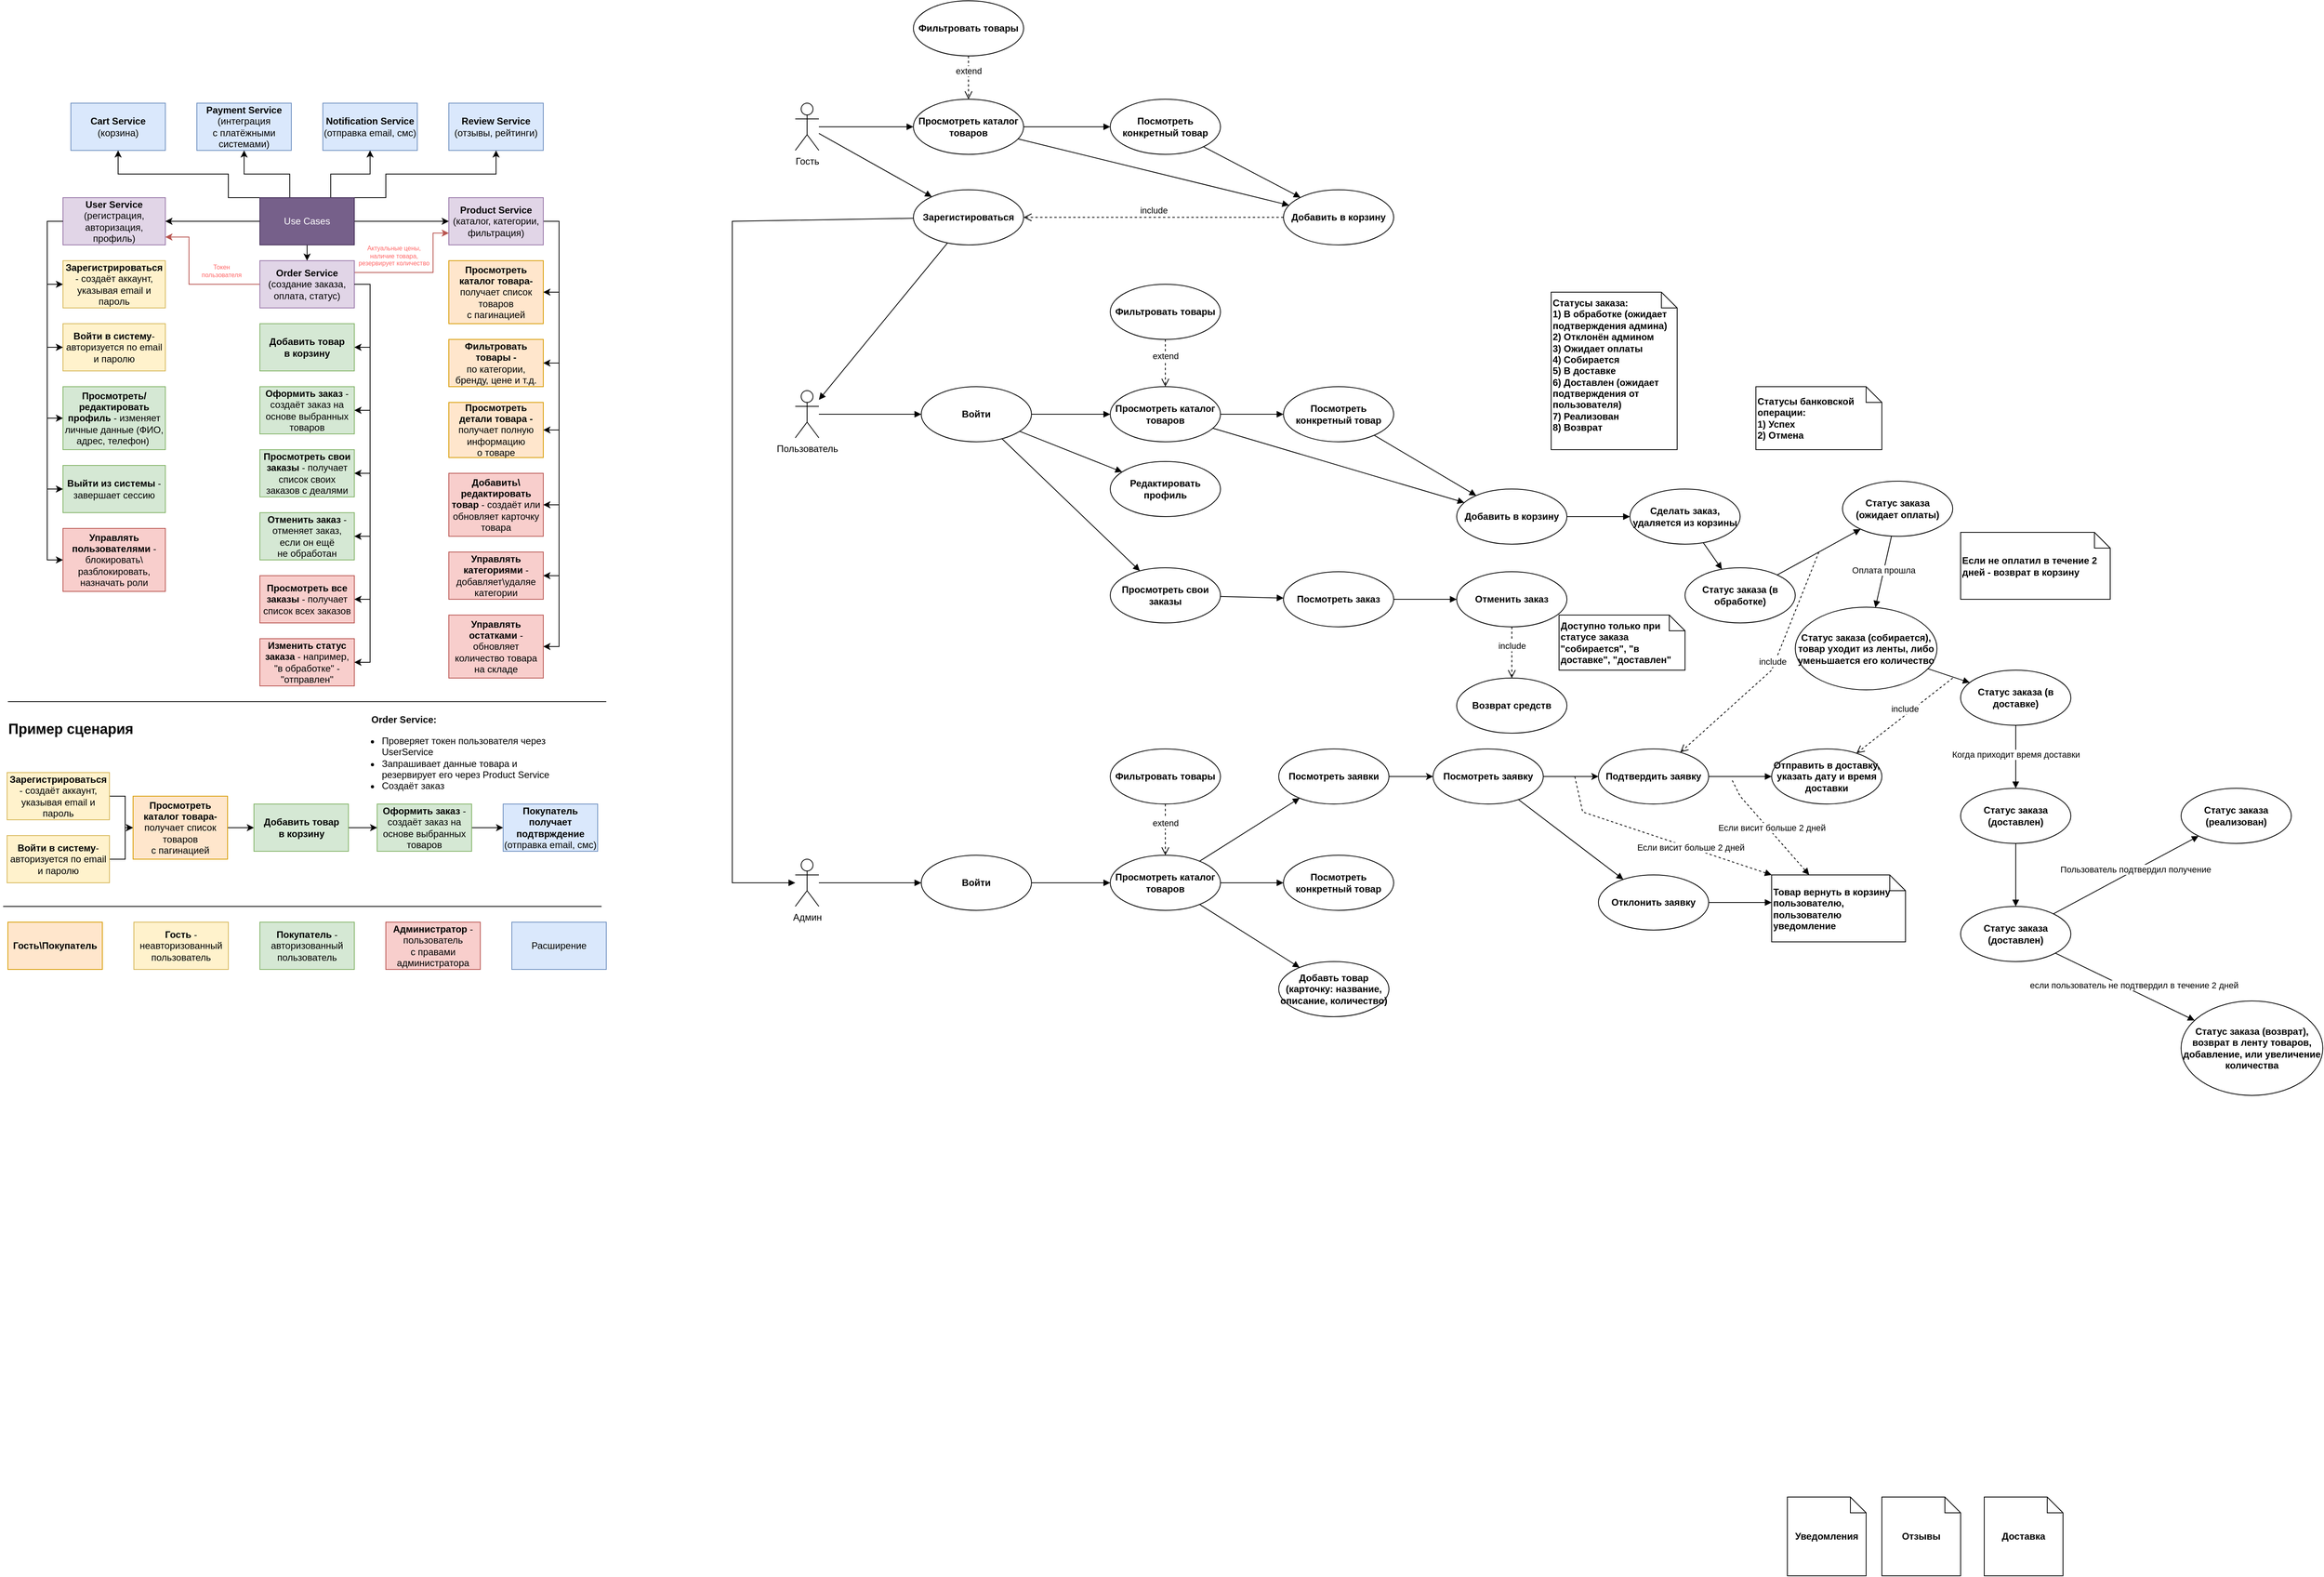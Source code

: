 <mxfile version="28.2.5" pages="3">
  <diagram name="UseCases" id="okFXUPqk4nbL5_hFfTfc">
    <mxGraphModel dx="2277" dy="2442" grid="1" gridSize="10" guides="1" tooltips="1" connect="1" arrows="1" fold="1" page="1" pageScale="1" pageWidth="827" pageHeight="1169" math="0" shadow="0">
      <root>
        <mxCell id="0" />
        <mxCell id="1" parent="0" />
        <mxCell id="7Vq4tPNCKl___RxEntrl-2" style="edgeStyle=orthogonalEdgeStyle;rounded=0;orthogonalLoop=1;jettySize=auto;html=1;entryX=0;entryY=0.5;entryDx=0;entryDy=0;" parent="1" source="3YACs0A56gdcVSt9lbPw-1" target="3YACs0A56gdcVSt9lbPw-26" edge="1">
          <mxGeometry relative="1" as="geometry">
            <Array as="points">
              <mxPoint x="90" y="190" />
              <mxPoint x="90" y="270" />
            </Array>
          </mxGeometry>
        </mxCell>
        <mxCell id="7Vq4tPNCKl___RxEntrl-5" style="edgeStyle=orthogonalEdgeStyle;rounded=0;orthogonalLoop=1;jettySize=auto;html=1;entryX=0;entryY=0.5;entryDx=0;entryDy=0;" parent="1" source="3YACs0A56gdcVSt9lbPw-1" target="3YACs0A56gdcVSt9lbPw-28" edge="1">
          <mxGeometry relative="1" as="geometry">
            <Array as="points">
              <mxPoint x="90" y="190" />
              <mxPoint x="90" y="440" />
            </Array>
          </mxGeometry>
        </mxCell>
        <mxCell id="7Vq4tPNCKl___RxEntrl-6" style="edgeStyle=orthogonalEdgeStyle;rounded=0;orthogonalLoop=1;jettySize=auto;html=1;entryX=0;entryY=0.5;entryDx=0;entryDy=0;" parent="1" source="3YACs0A56gdcVSt9lbPw-1" target="3YACs0A56gdcVSt9lbPw-29" edge="1">
          <mxGeometry relative="1" as="geometry">
            <Array as="points">
              <mxPoint x="90" y="190" />
              <mxPoint x="90" y="530" />
            </Array>
          </mxGeometry>
        </mxCell>
        <mxCell id="7Vq4tPNCKl___RxEntrl-7" style="edgeStyle=orthogonalEdgeStyle;rounded=0;orthogonalLoop=1;jettySize=auto;html=1;entryX=0;entryY=0.5;entryDx=0;entryDy=0;" parent="1" source="3YACs0A56gdcVSt9lbPw-1" target="7Vq4tPNCKl___RxEntrl-1" edge="1">
          <mxGeometry relative="1" as="geometry">
            <Array as="points">
              <mxPoint x="90" y="190" />
              <mxPoint x="90" y="620" />
            </Array>
          </mxGeometry>
        </mxCell>
        <mxCell id="3YACs0A56gdcVSt9lbPw-1" value="&lt;b&gt;User Service&lt;/b&gt; (регистрация, авторизация, профиль)" style="rounded=0;whiteSpace=wrap;html=1;fillColor=#e1d5e7;strokeColor=#9673a6;" parent="1" vertex="1">
          <mxGeometry x="110" y="160" width="130" height="60" as="geometry" />
        </mxCell>
        <mxCell id="7Vq4tPNCKl___RxEntrl-15" style="edgeStyle=orthogonalEdgeStyle;rounded=0;orthogonalLoop=1;jettySize=auto;html=1;entryX=1;entryY=0.5;entryDx=0;entryDy=0;" parent="1" source="3YACs0A56gdcVSt9lbPw-2" target="7Vq4tPNCKl___RxEntrl-11" edge="1">
          <mxGeometry relative="1" as="geometry">
            <Array as="points">
              <mxPoint x="740" y="190" />
              <mxPoint x="740" y="280" />
            </Array>
          </mxGeometry>
        </mxCell>
        <mxCell id="7Vq4tPNCKl___RxEntrl-16" style="edgeStyle=orthogonalEdgeStyle;rounded=0;orthogonalLoop=1;jettySize=auto;html=1;entryX=1;entryY=0.5;entryDx=0;entryDy=0;" parent="1" source="3YACs0A56gdcVSt9lbPw-2" target="7Vq4tPNCKl___RxEntrl-10" edge="1">
          <mxGeometry relative="1" as="geometry">
            <Array as="points">
              <mxPoint x="740" y="190" />
              <mxPoint x="740" y="370" />
            </Array>
          </mxGeometry>
        </mxCell>
        <mxCell id="7Vq4tPNCKl___RxEntrl-17" style="edgeStyle=orthogonalEdgeStyle;rounded=0;orthogonalLoop=1;jettySize=auto;html=1;entryX=1;entryY=0.5;entryDx=0;entryDy=0;" parent="1" source="3YACs0A56gdcVSt9lbPw-2" target="7Vq4tPNCKl___RxEntrl-9" edge="1">
          <mxGeometry relative="1" as="geometry">
            <Array as="points">
              <mxPoint x="740" y="190" />
              <mxPoint x="740" y="455" />
            </Array>
          </mxGeometry>
        </mxCell>
        <mxCell id="7Vq4tPNCKl___RxEntrl-18" style="edgeStyle=orthogonalEdgeStyle;rounded=0;orthogonalLoop=1;jettySize=auto;html=1;entryX=1;entryY=0.5;entryDx=0;entryDy=0;" parent="1" source="3YACs0A56gdcVSt9lbPw-2" target="7Vq4tPNCKl___RxEntrl-14" edge="1">
          <mxGeometry relative="1" as="geometry">
            <Array as="points">
              <mxPoint x="740" y="190" />
              <mxPoint x="740" y="550" />
            </Array>
          </mxGeometry>
        </mxCell>
        <mxCell id="7Vq4tPNCKl___RxEntrl-19" style="edgeStyle=orthogonalEdgeStyle;rounded=0;orthogonalLoop=1;jettySize=auto;html=1;entryX=1;entryY=0.5;entryDx=0;entryDy=0;" parent="1" source="3YACs0A56gdcVSt9lbPw-2" target="7Vq4tPNCKl___RxEntrl-13" edge="1">
          <mxGeometry relative="1" as="geometry">
            <Array as="points">
              <mxPoint x="740" y="190" />
              <mxPoint x="740" y="640" />
            </Array>
          </mxGeometry>
        </mxCell>
        <mxCell id="7Vq4tPNCKl___RxEntrl-20" style="edgeStyle=orthogonalEdgeStyle;rounded=0;orthogonalLoop=1;jettySize=auto;html=1;entryX=1;entryY=0.5;entryDx=0;entryDy=0;" parent="1" source="3YACs0A56gdcVSt9lbPw-2" target="7Vq4tPNCKl___RxEntrl-12" edge="1">
          <mxGeometry relative="1" as="geometry">
            <Array as="points">
              <mxPoint x="740" y="190" />
              <mxPoint x="740" y="730" />
            </Array>
          </mxGeometry>
        </mxCell>
        <mxCell id="3YACs0A56gdcVSt9lbPw-2" value="&lt;b&gt;Product Service&lt;/b&gt; (каталог, категории, фильтрация)" style="rounded=0;whiteSpace=wrap;html=1;fillColor=#e1d5e7;strokeColor=#9673a6;" parent="1" vertex="1">
          <mxGeometry x="600" y="160" width="120" height="60" as="geometry" />
        </mxCell>
        <mxCell id="7Vq4tPNCKl___RxEntrl-29" style="edgeStyle=orthogonalEdgeStyle;rounded=0;orthogonalLoop=1;jettySize=auto;html=1;entryX=1;entryY=0.5;entryDx=0;entryDy=0;" parent="1" source="3YACs0A56gdcVSt9lbPw-3" target="7Vq4tPNCKl___RxEntrl-24" edge="1">
          <mxGeometry relative="1" as="geometry">
            <Array as="points">
              <mxPoint x="500" y="270" />
              <mxPoint x="500" y="350" />
            </Array>
          </mxGeometry>
        </mxCell>
        <mxCell id="7Vq4tPNCKl___RxEntrl-30" style="edgeStyle=orthogonalEdgeStyle;rounded=0;orthogonalLoop=1;jettySize=auto;html=1;entryX=1;entryY=0.5;entryDx=0;entryDy=0;" parent="1" source="3YACs0A56gdcVSt9lbPw-3" target="7Vq4tPNCKl___RxEntrl-23" edge="1">
          <mxGeometry relative="1" as="geometry">
            <Array as="points">
              <mxPoint x="500" y="270" />
              <mxPoint x="500" y="430" />
            </Array>
          </mxGeometry>
        </mxCell>
        <mxCell id="7Vq4tPNCKl___RxEntrl-31" style="edgeStyle=orthogonalEdgeStyle;rounded=0;orthogonalLoop=1;jettySize=auto;html=1;entryX=1;entryY=0.5;entryDx=0;entryDy=0;" parent="1" source="3YACs0A56gdcVSt9lbPw-3" target="7Vq4tPNCKl___RxEntrl-22" edge="1">
          <mxGeometry relative="1" as="geometry">
            <Array as="points">
              <mxPoint x="500" y="270" />
              <mxPoint x="500" y="510" />
            </Array>
          </mxGeometry>
        </mxCell>
        <mxCell id="7Vq4tPNCKl___RxEntrl-33" style="edgeStyle=orthogonalEdgeStyle;rounded=0;orthogonalLoop=1;jettySize=auto;html=1;entryX=1;entryY=0.5;entryDx=0;entryDy=0;" parent="1" source="3YACs0A56gdcVSt9lbPw-3" target="7Vq4tPNCKl___RxEntrl-26" edge="1">
          <mxGeometry relative="1" as="geometry">
            <Array as="points">
              <mxPoint x="500" y="270" />
              <mxPoint x="500" y="670" />
            </Array>
          </mxGeometry>
        </mxCell>
        <mxCell id="7Vq4tPNCKl___RxEntrl-34" style="edgeStyle=orthogonalEdgeStyle;rounded=0;orthogonalLoop=1;jettySize=auto;html=1;entryX=1;entryY=0.5;entryDx=0;entryDy=0;" parent="1" source="3YACs0A56gdcVSt9lbPw-3" target="7Vq4tPNCKl___RxEntrl-25" edge="1">
          <mxGeometry relative="1" as="geometry">
            <Array as="points">
              <mxPoint x="500" y="270" />
              <mxPoint x="500" y="750" />
            </Array>
          </mxGeometry>
        </mxCell>
        <mxCell id="7Vq4tPNCKl___RxEntrl-38" style="edgeStyle=orthogonalEdgeStyle;rounded=0;orthogonalLoop=1;jettySize=auto;html=1;fillColor=#f8cecc;strokeColor=#b85450;" parent="1" source="3YACs0A56gdcVSt9lbPw-3" edge="1">
          <mxGeometry relative="1" as="geometry">
            <mxPoint x="240" y="210" as="targetPoint" />
            <Array as="points">
              <mxPoint x="270" y="270" />
              <mxPoint x="270" y="210" />
            </Array>
          </mxGeometry>
        </mxCell>
        <mxCell id="7Vq4tPNCKl___RxEntrl-39" value="Токен &lt;br&gt;пользователя" style="edgeLabel;html=1;align=center;verticalAlign=middle;resizable=0;points=[];fontColor=#FF6666;fontSize=8;" parent="7Vq4tPNCKl___RxEntrl-38" connectable="0" vertex="1">
          <mxGeometry x="-0.36" y="-1" relative="1" as="geometry">
            <mxPoint x="8" y="-16" as="offset" />
          </mxGeometry>
        </mxCell>
        <mxCell id="7Vq4tPNCKl___RxEntrl-40" style="edgeStyle=orthogonalEdgeStyle;rounded=0;orthogonalLoop=1;jettySize=auto;html=1;exitX=1;exitY=0.25;exitDx=0;exitDy=0;entryX=0;entryY=0.75;entryDx=0;entryDy=0;fillColor=#f8cecc;strokeColor=#b85450;" parent="1" source="3YACs0A56gdcVSt9lbPw-3" target="3YACs0A56gdcVSt9lbPw-2" edge="1">
          <mxGeometry relative="1" as="geometry">
            <Array as="points">
              <mxPoint x="580" y="255" />
              <mxPoint x="580" y="205" />
            </Array>
          </mxGeometry>
        </mxCell>
        <mxCell id="7Vq4tPNCKl___RxEntrl-41" value="Актуальные цены, &lt;br&gt;наличие товара, &lt;br&gt;резервирует количество" style="edgeLabel;html=1;align=center;verticalAlign=middle;resizable=0;points=[];fontSize=8;fontColor=#FF6666;" parent="7Vq4tPNCKl___RxEntrl-40" connectable="0" vertex="1">
          <mxGeometry x="-0.392" y="-2" relative="1" as="geometry">
            <mxPoint x="-2" y="-23" as="offset" />
          </mxGeometry>
        </mxCell>
        <mxCell id="3YACs0A56gdcVSt9lbPw-3" value="&lt;b&gt;Order Service&lt;/b&gt; (создание заказа, оплата, статус)" style="rounded=0;whiteSpace=wrap;html=1;fillColor=#e1d5e7;strokeColor=#9673a6;" parent="1" vertex="1">
          <mxGeometry x="360" y="240" width="120" height="60" as="geometry" />
        </mxCell>
        <mxCell id="3YACs0A56gdcVSt9lbPw-4" value="&lt;b&gt;Notification Service&lt;/b&gt; (отправка email, смс)" style="rounded=0;whiteSpace=wrap;html=1;fillColor=#dae8fc;strokeColor=#6c8ebf;" parent="1" vertex="1">
          <mxGeometry x="440" y="40" width="120" height="60" as="geometry" />
        </mxCell>
        <mxCell id="3YACs0A56gdcVSt9lbPw-5" value="&lt;b&gt;Pay&lt;/b&gt;&lt;span style=&quot;background-color: transparent; color: light-dark(rgb(0, 0, 0), rgb(255, 255, 255));&quot;&gt;&lt;b&gt;ment Service&lt;/b&gt; (интеграция &lt;br&gt;с платёжными системами)&lt;/span&gt;" style="rounded=0;whiteSpace=wrap;html=1;fillColor=#dae8fc;strokeColor=#6c8ebf;" parent="1" vertex="1">
          <mxGeometry x="280" y="40" width="120" height="60" as="geometry" />
        </mxCell>
        <mxCell id="3YACs0A56gdcVSt9lbPw-6" value="&lt;b&gt;Cart Service&lt;/b&gt; (корзина)" style="rounded=0;whiteSpace=wrap;html=1;fillColor=#dae8fc;strokeColor=#6c8ebf;" parent="1" vertex="1">
          <mxGeometry x="120" y="40" width="120" height="60" as="geometry" />
        </mxCell>
        <mxCell id="3YACs0A56gdcVSt9lbPw-7" value="&lt;b&gt;Review&lt;/b&gt;&lt;span style=&quot;background-color: transparent; color: light-dark(rgb(0, 0, 0), rgb(255, 255, 255));&quot;&gt;&lt;b&gt;&amp;nbsp;Service&lt;/b&gt; (отзывы, рейтинги)&lt;/span&gt;" style="rounded=0;whiteSpace=wrap;html=1;fillColor=#dae8fc;strokeColor=#6c8ebf;" parent="1" vertex="1">
          <mxGeometry x="600" y="40" width="120" height="60" as="geometry" />
        </mxCell>
        <mxCell id="3YACs0A56gdcVSt9lbPw-9" style="edgeStyle=orthogonalEdgeStyle;rounded=0;orthogonalLoop=1;jettySize=auto;html=1;exitX=0.317;exitY=0.033;exitDx=0;exitDy=0;exitPerimeter=0;" parent="1" source="3YACs0A56gdcVSt9lbPw-8" target="3YACs0A56gdcVSt9lbPw-5" edge="1">
          <mxGeometry relative="1" as="geometry">
            <mxPoint x="410" y="170" as="sourcePoint" />
          </mxGeometry>
        </mxCell>
        <mxCell id="3YACs0A56gdcVSt9lbPw-10" style="edgeStyle=orthogonalEdgeStyle;rounded=0;orthogonalLoop=1;jettySize=auto;html=1;exitX=0.75;exitY=0;exitDx=0;exitDy=0;" parent="1" source="3YACs0A56gdcVSt9lbPw-8" target="3YACs0A56gdcVSt9lbPw-4" edge="1">
          <mxGeometry relative="1" as="geometry" />
        </mxCell>
        <mxCell id="3YACs0A56gdcVSt9lbPw-11" style="edgeStyle=orthogonalEdgeStyle;rounded=0;orthogonalLoop=1;jettySize=auto;html=1;exitX=1;exitY=0;exitDx=0;exitDy=0;entryX=0.5;entryY=1;entryDx=0;entryDy=0;" parent="1" source="3YACs0A56gdcVSt9lbPw-8" target="3YACs0A56gdcVSt9lbPw-7" edge="1">
          <mxGeometry relative="1" as="geometry">
            <Array as="points">
              <mxPoint x="520" y="160" />
              <mxPoint x="520" y="130" />
              <mxPoint x="660" y="130" />
            </Array>
          </mxGeometry>
        </mxCell>
        <mxCell id="3YACs0A56gdcVSt9lbPw-12" style="edgeStyle=orthogonalEdgeStyle;rounded=0;orthogonalLoop=1;jettySize=auto;html=1;exitX=0;exitY=0;exitDx=0;exitDy=0;" parent="1" source="3YACs0A56gdcVSt9lbPw-8" target="3YACs0A56gdcVSt9lbPw-6" edge="1">
          <mxGeometry relative="1" as="geometry">
            <Array as="points">
              <mxPoint x="320" y="160" />
              <mxPoint x="320" y="130" />
              <mxPoint x="180" y="130" />
            </Array>
          </mxGeometry>
        </mxCell>
        <mxCell id="3YACs0A56gdcVSt9lbPw-13" style="edgeStyle=orthogonalEdgeStyle;rounded=0;orthogonalLoop=1;jettySize=auto;html=1;entryX=1;entryY=0.5;entryDx=0;entryDy=0;" parent="1" source="3YACs0A56gdcVSt9lbPw-8" target="3YACs0A56gdcVSt9lbPw-1" edge="1">
          <mxGeometry relative="1" as="geometry" />
        </mxCell>
        <mxCell id="3YACs0A56gdcVSt9lbPw-14" style="edgeStyle=orthogonalEdgeStyle;rounded=0;orthogonalLoop=1;jettySize=auto;html=1;" parent="1" source="3YACs0A56gdcVSt9lbPw-8" edge="1">
          <mxGeometry relative="1" as="geometry">
            <mxPoint x="420" y="240" as="targetPoint" />
          </mxGeometry>
        </mxCell>
        <mxCell id="3YACs0A56gdcVSt9lbPw-15" style="edgeStyle=orthogonalEdgeStyle;rounded=0;orthogonalLoop=1;jettySize=auto;html=1;entryX=0;entryY=0.5;entryDx=0;entryDy=0;" parent="1" source="3YACs0A56gdcVSt9lbPw-8" target="3YACs0A56gdcVSt9lbPw-2" edge="1">
          <mxGeometry relative="1" as="geometry" />
        </mxCell>
        <mxCell id="3YACs0A56gdcVSt9lbPw-8" value="Use Cases" style="rounded=0;whiteSpace=wrap;html=1;fillColor=#76608a;fontColor=#ffffff;strokeColor=#432D57;" parent="1" vertex="1">
          <mxGeometry x="360" y="160" width="120" height="60" as="geometry" />
        </mxCell>
        <mxCell id="3YACs0A56gdcVSt9lbPw-22" value="&lt;b&gt;Гость&lt;/b&gt; - неавторизованный пользователь" style="rounded=0;whiteSpace=wrap;html=1;fillColor=#fff2cc;strokeColor=#d6b656;" parent="1" vertex="1">
          <mxGeometry x="200" y="1080" width="120" height="60" as="geometry" />
        </mxCell>
        <mxCell id="3YACs0A56gdcVSt9lbPw-23" value="Расширение" style="rounded=0;whiteSpace=wrap;html=1;fillColor=#dae8fc;strokeColor=#6c8ebf;" parent="1" vertex="1">
          <mxGeometry x="680" y="1080" width="120" height="60" as="geometry" />
        </mxCell>
        <mxCell id="3YACs0A56gdcVSt9lbPw-24" value="&lt;b&gt;Администратор&lt;/b&gt; - пользователь &lt;br&gt;с правами администратора" style="rounded=0;whiteSpace=wrap;html=1;fillColor=#f8cecc;strokeColor=#b85450;" parent="1" vertex="1">
          <mxGeometry x="520" y="1080" width="120" height="60" as="geometry" />
        </mxCell>
        <mxCell id="3YACs0A56gdcVSt9lbPw-25" value="&lt;b&gt;Покупатель&lt;/b&gt; - авторизованный пользователь" style="rounded=0;whiteSpace=wrap;html=1;fillColor=#d5e8d4;strokeColor=#82b366;" parent="1" vertex="1">
          <mxGeometry x="360" y="1080" width="120" height="60" as="geometry" />
        </mxCell>
        <mxCell id="3YACs0A56gdcVSt9lbPw-26" value="&lt;b&gt;Зарегистрироваться&lt;/b&gt; - создаёт аккаунт, указывая email и пароль" style="rounded=0;whiteSpace=wrap;html=1;fillColor=#fff2cc;strokeColor=#d6b656;" parent="1" vertex="1">
          <mxGeometry x="110" y="240" width="130" height="60" as="geometry" />
        </mxCell>
        <mxCell id="3YACs0A56gdcVSt9lbPw-27" value="&lt;b&gt;Войти в систему&lt;/b&gt;- авторизуется по email и паролю" style="rounded=0;whiteSpace=wrap;html=1;fillColor=#fff2cc;strokeColor=#d6b656;" parent="1" vertex="1">
          <mxGeometry x="110" y="320" width="130" height="60" as="geometry" />
        </mxCell>
        <mxCell id="3YACs0A56gdcVSt9lbPw-28" value="&lt;b&gt;Просмотреть/редактировать профиль&lt;/b&gt; - изменяет личные данные (ФИО, адрес, телефон)&amp;nbsp;" style="rounded=0;whiteSpace=wrap;html=1;fillColor=#d5e8d4;strokeColor=#82b366;" parent="1" vertex="1">
          <mxGeometry x="110" y="400" width="130" height="80" as="geometry" />
        </mxCell>
        <mxCell id="3YACs0A56gdcVSt9lbPw-29" value="&lt;b&gt;Выйти из системы&lt;/b&gt; - завершает сессию" style="rounded=0;whiteSpace=wrap;html=1;fillColor=#d5e8d4;strokeColor=#82b366;" parent="1" vertex="1">
          <mxGeometry x="110" y="500" width="130" height="60" as="geometry" />
        </mxCell>
        <mxCell id="7Vq4tPNCKl___RxEntrl-1" value="&lt;b&gt;Управлять пользователями&lt;/b&gt;&amp;nbsp;- блокировать\&lt;div&gt;разблокировать, назначать роли&lt;/div&gt;" style="rounded=0;whiteSpace=wrap;html=1;fillColor=#f8cecc;strokeColor=#b85450;" parent="1" vertex="1">
          <mxGeometry x="110" y="580" width="130" height="80" as="geometry" />
        </mxCell>
        <mxCell id="7Vq4tPNCKl___RxEntrl-4" style="edgeStyle=orthogonalEdgeStyle;rounded=0;orthogonalLoop=1;jettySize=auto;html=1;entryX=0;entryY=0.5;entryDx=0;entryDy=0;" parent="1" source="3YACs0A56gdcVSt9lbPw-1" target="3YACs0A56gdcVSt9lbPw-27" edge="1">
          <mxGeometry relative="1" as="geometry">
            <Array as="points">
              <mxPoint x="90" y="190" />
              <mxPoint x="90" y="350" />
            </Array>
          </mxGeometry>
        </mxCell>
        <mxCell id="7Vq4tPNCKl___RxEntrl-8" value="&lt;b&gt;Гость\Покупатель&lt;/b&gt;" style="rounded=0;whiteSpace=wrap;html=1;fillColor=#ffe6cc;strokeColor=#d79b00;" parent="1" vertex="1">
          <mxGeometry x="40" y="1080" width="120" height="60" as="geometry" />
        </mxCell>
        <mxCell id="7Vq4tPNCKl___RxEntrl-9" value="&lt;b&gt;Просмотреть детали товара - &lt;/b&gt;получает полную информацию &lt;br&gt;о товаре" style="rounded=0;whiteSpace=wrap;html=1;fillColor=#ffe6cc;strokeColor=#d79b00;" parent="1" vertex="1">
          <mxGeometry x="600" y="420" width="120" height="70" as="geometry" />
        </mxCell>
        <mxCell id="7Vq4tPNCKl___RxEntrl-10" value="&lt;b&gt;Фильтровать товары -&lt;/b&gt; &lt;br&gt;по категории, бренду, цене и т.д." style="rounded=0;whiteSpace=wrap;html=1;fillColor=#ffe6cc;strokeColor=#d79b00;" parent="1" vertex="1">
          <mxGeometry x="600" y="340" width="120" height="60" as="geometry" />
        </mxCell>
        <mxCell id="7Vq4tPNCKl___RxEntrl-11" value="&lt;b&gt;Просмотреть каталог товара- &lt;/b&gt;получает список товаров &lt;br&gt;с пагинацией" style="rounded=0;whiteSpace=wrap;html=1;fillColor=#ffe6cc;strokeColor=#d79b00;" parent="1" vertex="1">
          <mxGeometry x="600" y="240" width="120" height="80" as="geometry" />
        </mxCell>
        <mxCell id="7Vq4tPNCKl___RxEntrl-12" value="&lt;b&gt;Управлять остатками&lt;/b&gt;&amp;nbsp;- обновляет количество товара на складе" style="rounded=0;whiteSpace=wrap;html=1;fillColor=#f8cecc;strokeColor=#b85450;" parent="1" vertex="1">
          <mxGeometry x="600" y="690" width="120" height="80" as="geometry" />
        </mxCell>
        <mxCell id="7Vq4tPNCKl___RxEntrl-13" value="&lt;b&gt;Управлять категориями&lt;/b&gt;&amp;nbsp;- добавляет\удаляе категории" style="rounded=0;whiteSpace=wrap;html=1;fillColor=#f8cecc;strokeColor=#b85450;" parent="1" vertex="1">
          <mxGeometry x="600" y="610" width="120" height="60" as="geometry" />
        </mxCell>
        <mxCell id="7Vq4tPNCKl___RxEntrl-14" value="&lt;b&gt;Добавить\&lt;br&gt;редактировать товар&lt;/b&gt; - создаёт или обновляет карточку товара" style="rounded=0;whiteSpace=wrap;html=1;fillColor=#f8cecc;strokeColor=#b85450;" parent="1" vertex="1">
          <mxGeometry x="600" y="510" width="120" height="80" as="geometry" />
        </mxCell>
        <mxCell id="7Vq4tPNCKl___RxEntrl-21" value="&lt;b&gt;Отменить заказ&lt;/b&gt; - отменяет заказ, &lt;br&gt;если он ещё &lt;br&gt;не обработан" style="rounded=0;whiteSpace=wrap;html=1;fillColor=#d5e8d4;strokeColor=#82b366;" parent="1" vertex="1">
          <mxGeometry x="360" y="560" width="120" height="60" as="geometry" />
        </mxCell>
        <mxCell id="7Vq4tPNCKl___RxEntrl-22" value="&lt;b&gt;Просмотреть свои заказы&lt;/b&gt; - получает список своих заказов с деалями" style="rounded=0;whiteSpace=wrap;html=1;fillColor=#d5e8d4;strokeColor=#82b366;" parent="1" vertex="1">
          <mxGeometry x="360" y="480" width="120" height="60" as="geometry" />
        </mxCell>
        <mxCell id="7Vq4tPNCKl___RxEntrl-23" value="&lt;b&gt;Оформить заказ&lt;/b&gt; - создаёт заказ на основе выбранных товаров" style="rounded=0;whiteSpace=wrap;html=1;fillColor=#d5e8d4;strokeColor=#82b366;" parent="1" vertex="1">
          <mxGeometry x="360" y="400" width="120" height="60" as="geometry" />
        </mxCell>
        <mxCell id="7Vq4tPNCKl___RxEntrl-24" value="&lt;b&gt;Добавить товар &lt;br&gt;в корзину&lt;/b&gt;" style="rounded=0;whiteSpace=wrap;html=1;fillColor=#d5e8d4;strokeColor=#82b366;" parent="1" vertex="1">
          <mxGeometry x="360" y="320" width="120" height="60" as="geometry" />
        </mxCell>
        <mxCell id="7Vq4tPNCKl___RxEntrl-25" value="&lt;b&gt;Изменить статус заказа&lt;/b&gt; - например,&lt;br&gt;&quot;в обработке&quot; - &quot;отправлен&quot;" style="rounded=0;whiteSpace=wrap;html=1;fillColor=#f8cecc;strokeColor=#b85450;" parent="1" vertex="1">
          <mxGeometry x="360" y="720" width="120" height="60" as="geometry" />
        </mxCell>
        <mxCell id="7Vq4tPNCKl___RxEntrl-26" value="&lt;b&gt;Просмотреть все заказы&lt;/b&gt; - получает список всех заказов" style="rounded=0;whiteSpace=wrap;html=1;fillColor=#f8cecc;strokeColor=#b85450;" parent="1" vertex="1">
          <mxGeometry x="360" y="640" width="120" height="60" as="geometry" />
        </mxCell>
        <mxCell id="7Vq4tPNCKl___RxEntrl-32" style="edgeStyle=orthogonalEdgeStyle;rounded=0;orthogonalLoop=1;jettySize=auto;html=1;entryX=1;entryY=0.5;entryDx=0;entryDy=0;" parent="1" source="3YACs0A56gdcVSt9lbPw-3" target="7Vq4tPNCKl___RxEntrl-21" edge="1">
          <mxGeometry relative="1" as="geometry">
            <Array as="points">
              <mxPoint x="500" y="270" />
              <mxPoint x="500" y="590" />
            </Array>
          </mxGeometry>
        </mxCell>
        <mxCell id="7Vq4tPNCKl___RxEntrl-37" value="" style="endArrow=none;html=1;rounded=0;" parent="1" edge="1">
          <mxGeometry width="50" height="50" relative="1" as="geometry">
            <mxPoint x="34" y="1060" as="sourcePoint" />
            <mxPoint x="794" y="1060" as="targetPoint" />
          </mxGeometry>
        </mxCell>
        <mxCell id="7Vq4tPNCKl___RxEntrl-42" value="Пример сценария" style="text;html=1;align=center;verticalAlign=middle;whiteSpace=wrap;rounded=0;fontSize=18;fontStyle=1" parent="1" vertex="1">
          <mxGeometry x="30" y="820" width="180" height="30" as="geometry" />
        </mxCell>
        <mxCell id="7Vq4tPNCKl___RxEntrl-44" value="" style="endArrow=none;html=1;rounded=0;" parent="1" edge="1">
          <mxGeometry width="50" height="50" relative="1" as="geometry">
            <mxPoint x="40" y="800" as="sourcePoint" />
            <mxPoint x="800" y="800" as="targetPoint" />
          </mxGeometry>
        </mxCell>
        <mxCell id="7Vq4tPNCKl___RxEntrl-51" style="edgeStyle=orthogonalEdgeStyle;rounded=0;orthogonalLoop=1;jettySize=auto;html=1;entryX=0;entryY=0.5;entryDx=0;entryDy=0;" parent="1" source="7Vq4tPNCKl___RxEntrl-45" target="7Vq4tPNCKl___RxEntrl-47" edge="1">
          <mxGeometry relative="1" as="geometry" />
        </mxCell>
        <mxCell id="7Vq4tPNCKl___RxEntrl-45" value="&lt;b&gt;Зарегистрироваться&lt;/b&gt; - создаёт аккаунт, указывая email и пароль" style="rounded=0;whiteSpace=wrap;html=1;fillColor=#fff2cc;strokeColor=#d6b656;" parent="1" vertex="1">
          <mxGeometry x="39" y="890" width="130" height="60" as="geometry" />
        </mxCell>
        <mxCell id="7Vq4tPNCKl___RxEntrl-52" style="edgeStyle=orthogonalEdgeStyle;rounded=0;orthogonalLoop=1;jettySize=auto;html=1;entryX=0;entryY=0.5;entryDx=0;entryDy=0;" parent="1" source="7Vq4tPNCKl___RxEntrl-46" target="7Vq4tPNCKl___RxEntrl-47" edge="1">
          <mxGeometry relative="1" as="geometry" />
        </mxCell>
        <mxCell id="7Vq4tPNCKl___RxEntrl-46" value="&lt;b&gt;Войти в систему&lt;/b&gt;- авторизуется по email и паролю" style="rounded=0;whiteSpace=wrap;html=1;fillColor=#fff2cc;strokeColor=#d6b656;" parent="1" vertex="1">
          <mxGeometry x="39" y="970" width="130" height="60" as="geometry" />
        </mxCell>
        <mxCell id="7Vq4tPNCKl___RxEntrl-53" style="edgeStyle=orthogonalEdgeStyle;rounded=0;orthogonalLoop=1;jettySize=auto;html=1;" parent="1" source="7Vq4tPNCKl___RxEntrl-47" target="7Vq4tPNCKl___RxEntrl-49" edge="1">
          <mxGeometry relative="1" as="geometry" />
        </mxCell>
        <mxCell id="7Vq4tPNCKl___RxEntrl-47" value="&lt;b&gt;Просмотреть каталог товара- &lt;/b&gt;получает список товаров &lt;br&gt;с пагинацией" style="rounded=0;whiteSpace=wrap;html=1;fillColor=#ffe6cc;strokeColor=#d79b00;" parent="1" vertex="1">
          <mxGeometry x="199" y="920" width="120" height="80" as="geometry" />
        </mxCell>
        <mxCell id="7Vq4tPNCKl___RxEntrl-55" style="edgeStyle=orthogonalEdgeStyle;rounded=0;orthogonalLoop=1;jettySize=auto;html=1;entryX=0;entryY=0.5;entryDx=0;entryDy=0;" parent="1" source="7Vq4tPNCKl___RxEntrl-48" target="7Vq4tPNCKl___RxEntrl-50" edge="1">
          <mxGeometry relative="1" as="geometry" />
        </mxCell>
        <mxCell id="7Vq4tPNCKl___RxEntrl-48" value="&lt;b&gt;Оформить заказ&lt;/b&gt; - создаёт заказ на основе выбранных товаров" style="rounded=0;whiteSpace=wrap;html=1;fillColor=#d5e8d4;strokeColor=#82b366;" parent="1" vertex="1">
          <mxGeometry x="509" y="930" width="120" height="60" as="geometry" />
        </mxCell>
        <mxCell id="7Vq4tPNCKl___RxEntrl-54" style="edgeStyle=orthogonalEdgeStyle;rounded=0;orthogonalLoop=1;jettySize=auto;html=1;entryX=0;entryY=0.5;entryDx=0;entryDy=0;" parent="1" source="7Vq4tPNCKl___RxEntrl-49" target="7Vq4tPNCKl___RxEntrl-48" edge="1">
          <mxGeometry relative="1" as="geometry" />
        </mxCell>
        <mxCell id="7Vq4tPNCKl___RxEntrl-49" value="&lt;b&gt;Добавить товар &lt;br&gt;в корзину&lt;/b&gt;" style="rounded=0;whiteSpace=wrap;html=1;fillColor=#d5e8d4;strokeColor=#82b366;" parent="1" vertex="1">
          <mxGeometry x="352.5" y="930" width="120" height="60" as="geometry" />
        </mxCell>
        <mxCell id="7Vq4tPNCKl___RxEntrl-50" value="&lt;b&gt;Покупатель получает подтврждение&lt;/b&gt; (отправка email, смс)" style="rounded=0;whiteSpace=wrap;html=1;fillColor=#dae8fc;strokeColor=#6c8ebf;" parent="1" vertex="1">
          <mxGeometry x="669" y="930" width="120" height="60" as="geometry" />
        </mxCell>
        <mxCell id="7Vq4tPNCKl___RxEntrl-56" value="&lt;b&gt;&amp;nbsp; &amp;nbsp; &amp;nbsp; &amp;nbsp; Order Service:&lt;/b&gt;&lt;br&gt;&lt;ul&gt;&lt;li&gt;Проверяет токен пользователя через UserService&lt;/li&gt;&lt;li&gt;Запрашивает данные товара и резервирует его через Product Service&lt;/li&gt;&lt;li&gt;Создаёт заказ&lt;/li&gt;&lt;/ul&gt;" style="text;html=1;align=left;verticalAlign=middle;whiteSpace=wrap;rounded=0;" parent="1" vertex="1">
          <mxGeometry x="472.5" y="856" width="257.5" height="30" as="geometry" />
        </mxCell>
        <mxCell id="Fu-PqItD3y-VU5FQlfVd-2" value="Пользователь" style="shape=umlActor;verticalLabelPosition=bottom;verticalAlign=top;html=1;outlineConnect=0;" parent="1" vertex="1">
          <mxGeometry x="1040" y="405" width="30" height="60" as="geometry" />
        </mxCell>
        <mxCell id="Fu-PqItD3y-VU5FQlfVd-6" value="Гость" style="shape=umlActor;verticalLabelPosition=bottom;verticalAlign=top;html=1;outlineConnect=0;" parent="1" vertex="1">
          <mxGeometry x="1040" y="40" width="30" height="60" as="geometry" />
        </mxCell>
        <mxCell id="Fu-PqItD3y-VU5FQlfVd-10" value="&lt;b&gt;Просмотреть каталог товаров&lt;/b&gt;" style="ellipse;whiteSpace=wrap;html=1;" parent="1" vertex="1">
          <mxGeometry x="1190" y="35" width="140" height="70" as="geometry" />
        </mxCell>
        <mxCell id="Fu-PqItD3y-VU5FQlfVd-12" value="extend" style="html=1;verticalAlign=bottom;endArrow=open;dashed=1;endSize=8;curved=0;rounded=0;" parent="1" source="Fu-PqItD3y-VU5FQlfVd-13" target="Fu-PqItD3y-VU5FQlfVd-10" edge="1">
          <mxGeometry relative="1" as="geometry">
            <mxPoint x="1510" y="220" as="sourcePoint" />
            <mxPoint x="1279.282" y="35.087" as="targetPoint" />
          </mxGeometry>
        </mxCell>
        <mxCell id="Fu-PqItD3y-VU5FQlfVd-13" value="&lt;b&gt;Фильтровать товары&lt;/b&gt;" style="ellipse;whiteSpace=wrap;html=1;" parent="1" vertex="1">
          <mxGeometry x="1190" y="-90" width="140" height="70" as="geometry" />
        </mxCell>
        <mxCell id="Fu-PqItD3y-VU5FQlfVd-14" value="&lt;b&gt;Посмотреть конкретный товар&lt;/b&gt;" style="ellipse;whiteSpace=wrap;html=1;" parent="1" vertex="1">
          <mxGeometry x="1440" y="35" width="140" height="70" as="geometry" />
        </mxCell>
        <mxCell id="Fu-PqItD3y-VU5FQlfVd-17" value="&lt;b&gt;Добавить в корзину&lt;/b&gt;" style="ellipse;whiteSpace=wrap;html=1;" parent="1" vertex="1">
          <mxGeometry x="1660" y="150" width="140" height="70" as="geometry" />
        </mxCell>
        <mxCell id="Fu-PqItD3y-VU5FQlfVd-25" value="" style="endArrow=block;html=1;rounded=0;startArrow=none;startFill=0;endFill=1;" parent="1" source="Fu-PqItD3y-VU5FQlfVd-10" target="Fu-PqItD3y-VU5FQlfVd-17" edge="1">
          <mxGeometry relative="1" as="geometry">
            <mxPoint x="1430" y="110" as="sourcePoint" />
            <mxPoint x="1540" y="110" as="targetPoint" />
          </mxGeometry>
        </mxCell>
        <mxCell id="Fu-PqItD3y-VU5FQlfVd-26" value="" style="endArrow=block;html=1;rounded=0;endFill=1;" parent="1" source="Fu-PqItD3y-VU5FQlfVd-14" target="Fu-PqItD3y-VU5FQlfVd-17" edge="1">
          <mxGeometry relative="1" as="geometry">
            <mxPoint x="1360" y="170" as="sourcePoint" />
            <mxPoint x="1428" y="279" as="targetPoint" />
          </mxGeometry>
        </mxCell>
        <mxCell id="Fu-PqItD3y-VU5FQlfVd-27" value="&lt;b&gt;Зарегистироваться&lt;/b&gt;" style="ellipse;whiteSpace=wrap;html=1;" parent="1" vertex="1">
          <mxGeometry x="1190" y="150" width="140" height="70" as="geometry" />
        </mxCell>
        <mxCell id="Fu-PqItD3y-VU5FQlfVd-28" value="include" style="html=1;verticalAlign=bottom;endArrow=open;dashed=1;endSize=8;curved=0;rounded=0;" parent="1" source="Fu-PqItD3y-VU5FQlfVd-17" target="Fu-PqItD3y-VU5FQlfVd-27" edge="1">
          <mxGeometry relative="1" as="geometry">
            <mxPoint x="1310" as="sourcePoint" />
            <mxPoint x="1320" y="340" as="targetPoint" />
          </mxGeometry>
        </mxCell>
        <mxCell id="Fu-PqItD3y-VU5FQlfVd-30" value="&lt;b&gt;Войти&lt;/b&gt;" style="ellipse;whiteSpace=wrap;html=1;" parent="1" vertex="1">
          <mxGeometry x="1200" y="400" width="140" height="70" as="geometry" />
        </mxCell>
        <mxCell id="Fu-PqItD3y-VU5FQlfVd-32" value="" style="endArrow=block;html=1;rounded=0;startArrow=none;startFill=0;endFill=1;" parent="1" source="Fu-PqItD3y-VU5FQlfVd-27" target="Fu-PqItD3y-VU5FQlfVd-2" edge="1">
          <mxGeometry relative="1" as="geometry">
            <mxPoint x="1360" y="210" as="sourcePoint" />
            <mxPoint x="1422" y="265" as="targetPoint" />
          </mxGeometry>
        </mxCell>
        <mxCell id="Fu-PqItD3y-VU5FQlfVd-38" value="" style="endArrow=block;html=1;rounded=0;startArrow=none;startFill=0;endFill=1;" parent="1" source="Fu-PqItD3y-VU5FQlfVd-10" target="Fu-PqItD3y-VU5FQlfVd-14" edge="1">
          <mxGeometry relative="1" as="geometry">
            <mxPoint x="1360" y="110" as="sourcePoint" />
            <mxPoint x="1422" y="165" as="targetPoint" />
          </mxGeometry>
        </mxCell>
        <mxCell id="Fu-PqItD3y-VU5FQlfVd-39" value="" style="endArrow=block;html=1;rounded=0;startArrow=none;startFill=0;endFill=1;" parent="1" source="Fu-PqItD3y-VU5FQlfVd-6" target="Fu-PqItD3y-VU5FQlfVd-10" edge="1">
          <mxGeometry relative="1" as="geometry">
            <mxPoint x="1290" y="90" as="sourcePoint" />
            <mxPoint x="1400" y="90" as="targetPoint" />
          </mxGeometry>
        </mxCell>
        <mxCell id="Fu-PqItD3y-VU5FQlfVd-40" value="" style="endArrow=block;html=1;rounded=0;startArrow=none;startFill=0;endFill=1;" parent="1" source="Fu-PqItD3y-VU5FQlfVd-6" target="Fu-PqItD3y-VU5FQlfVd-27" edge="1">
          <mxGeometry relative="1" as="geometry">
            <mxPoint x="1170" y="120" as="sourcePoint" />
            <mxPoint x="1290" y="120" as="targetPoint" />
          </mxGeometry>
        </mxCell>
        <mxCell id="Fu-PqItD3y-VU5FQlfVd-41" value="" style="endArrow=block;html=1;rounded=0;startArrow=none;startFill=0;endFill=1;" parent="1" source="Fu-PqItD3y-VU5FQlfVd-2" target="Fu-PqItD3y-VU5FQlfVd-30" edge="1">
          <mxGeometry relative="1" as="geometry">
            <mxPoint x="1240" y="120" as="sourcePoint" />
            <mxPoint x="1317" y="190" as="targetPoint" />
          </mxGeometry>
        </mxCell>
        <mxCell id="Fu-PqItD3y-VU5FQlfVd-42" value="&lt;b&gt;Просмотреть каталог товаров&lt;/b&gt;" style="ellipse;whiteSpace=wrap;html=1;" parent="1" vertex="1">
          <mxGeometry x="1440" y="400" width="140" height="70" as="geometry" />
        </mxCell>
        <mxCell id="Fu-PqItD3y-VU5FQlfVd-43" value="extend" style="html=1;verticalAlign=bottom;endArrow=open;dashed=1;endSize=8;curved=0;rounded=0;" parent="1" source="Fu-PqItD3y-VU5FQlfVd-44" target="Fu-PqItD3y-VU5FQlfVd-42" edge="1">
          <mxGeometry relative="1" as="geometry">
            <mxPoint x="1760" y="585" as="sourcePoint" />
            <mxPoint x="1529.282" y="400.087" as="targetPoint" />
          </mxGeometry>
        </mxCell>
        <mxCell id="Fu-PqItD3y-VU5FQlfVd-44" value="&lt;b&gt;Фильтровать товары&lt;/b&gt;" style="ellipse;whiteSpace=wrap;html=1;" parent="1" vertex="1">
          <mxGeometry x="1440" y="270" width="140" height="70" as="geometry" />
        </mxCell>
        <mxCell id="Fu-PqItD3y-VU5FQlfVd-45" value="&lt;b&gt;Посмотреть конкретный товар&lt;/b&gt;" style="ellipse;whiteSpace=wrap;html=1;" parent="1" vertex="1">
          <mxGeometry x="1660" y="400" width="140" height="70" as="geometry" />
        </mxCell>
        <mxCell id="Fu-PqItD3y-VU5FQlfVd-46" value="" style="endArrow=block;html=1;rounded=0;startArrow=none;startFill=0;endFill=1;" parent="1" source="Fu-PqItD3y-VU5FQlfVd-42" target="Fu-PqItD3y-VU5FQlfVd-45" edge="1">
          <mxGeometry relative="1" as="geometry">
            <mxPoint x="1610" y="475" as="sourcePoint" />
            <mxPoint x="1672" y="530" as="targetPoint" />
          </mxGeometry>
        </mxCell>
        <mxCell id="Fu-PqItD3y-VU5FQlfVd-47" value="" style="endArrow=block;html=1;rounded=0;startArrow=none;startFill=0;endFill=1;" parent="1" source="Fu-PqItD3y-VU5FQlfVd-30" target="Fu-PqItD3y-VU5FQlfVd-42" edge="1">
          <mxGeometry relative="1" as="geometry">
            <mxPoint x="1350" y="340" as="sourcePoint" />
            <mxPoint x="1427" y="410" as="targetPoint" />
          </mxGeometry>
        </mxCell>
        <mxCell id="Fu-PqItD3y-VU5FQlfVd-50" value="&lt;b&gt;Добавить в корзину&lt;/b&gt;" style="ellipse;whiteSpace=wrap;html=1;" parent="1" vertex="1">
          <mxGeometry x="1880" y="530" width="140" height="70" as="geometry" />
        </mxCell>
        <mxCell id="Fu-PqItD3y-VU5FQlfVd-51" value="" style="endArrow=block;html=1;rounded=0;startArrow=none;startFill=0;endFill=1;" parent="1" source="Fu-PqItD3y-VU5FQlfVd-42" target="Fu-PqItD3y-VU5FQlfVd-50" edge="1">
          <mxGeometry relative="1" as="geometry">
            <mxPoint x="1834.404" y="670.481" as="sourcePoint" />
            <mxPoint x="2080" y="680" as="targetPoint" />
          </mxGeometry>
        </mxCell>
        <mxCell id="Fu-PqItD3y-VU5FQlfVd-52" value="" style="endArrow=block;html=1;rounded=0;endFill=1;" parent="1" source="Fu-PqItD3y-VU5FQlfVd-45" target="Fu-PqItD3y-VU5FQlfVd-50" edge="1">
          <mxGeometry relative="1" as="geometry">
            <mxPoint x="2017.462" y="670.989" as="sourcePoint" />
            <mxPoint x="1968" y="849" as="targetPoint" />
          </mxGeometry>
        </mxCell>
        <mxCell id="Fu-PqItD3y-VU5FQlfVd-54" value="&lt;b&gt;Сделать заказ, удаляется из корзины&lt;/b&gt;" style="ellipse;whiteSpace=wrap;html=1;" parent="1" vertex="1">
          <mxGeometry x="2100" y="530" width="140" height="70" as="geometry" />
        </mxCell>
        <mxCell id="Fu-PqItD3y-VU5FQlfVd-55" value="" style="endArrow=block;html=1;rounded=0;endFill=1;" parent="1" source="Fu-PqItD3y-VU5FQlfVd-50" target="Fu-PqItD3y-VU5FQlfVd-54" edge="1">
          <mxGeometry relative="1" as="geometry">
            <mxPoint x="1805" y="555" as="sourcePoint" />
            <mxPoint x="1750" y="608" as="targetPoint" />
          </mxGeometry>
        </mxCell>
        <mxCell id="Fu-PqItD3y-VU5FQlfVd-58" value="&lt;b&gt;Редактировать профиль&lt;/b&gt;" style="ellipse;whiteSpace=wrap;html=1;" parent="1" vertex="1">
          <mxGeometry x="1440" y="495" width="140" height="70" as="geometry" />
        </mxCell>
        <mxCell id="Fu-PqItD3y-VU5FQlfVd-59" value="" style="endArrow=block;html=1;rounded=0;startArrow=none;startFill=0;endFill=1;" parent="1" source="Fu-PqItD3y-VU5FQlfVd-30" target="Fu-PqItD3y-VU5FQlfVd-58" edge="1">
          <mxGeometry relative="1" as="geometry">
            <mxPoint x="1430" y="450" as="sourcePoint" />
            <mxPoint x="1550" y="450" as="targetPoint" />
          </mxGeometry>
        </mxCell>
        <mxCell id="Fu-PqItD3y-VU5FQlfVd-61" value="&lt;b&gt;Статусы заказа:&lt;br&gt;1) В обработке (ожидает подтверждения админа)&lt;br&gt;2) Отклонён админом&lt;br&gt;3) Ожидает оплаты&lt;br&gt;4) Собирается&lt;br&gt;5) В доставке&lt;br&gt;6) Доставлен (ожидает подтверждения от пользователя)&lt;br&gt;7) Реализован&lt;br&gt;8) Возврат&lt;br&gt;&lt;br&gt;&lt;/b&gt;" style="shape=note;size=20;whiteSpace=wrap;html=1;align=left;" parent="1" vertex="1">
          <mxGeometry x="2000" y="280" width="160" height="200" as="geometry" />
        </mxCell>
        <mxCell id="Fu-PqItD3y-VU5FQlfVd-82" value="&lt;b&gt;Просмотреть свои заказы&lt;/b&gt;" style="ellipse;whiteSpace=wrap;html=1;" parent="1" vertex="1">
          <mxGeometry x="1440" y="630" width="140" height="70" as="geometry" />
        </mxCell>
        <mxCell id="Fu-PqItD3y-VU5FQlfVd-83" value="" style="endArrow=block;html=1;rounded=0;startArrow=none;startFill=0;endFill=1;" parent="1" source="Fu-PqItD3y-VU5FQlfVd-30" target="Fu-PqItD3y-VU5FQlfVd-82" edge="1">
          <mxGeometry relative="1" as="geometry">
            <mxPoint x="1420" y="560" as="sourcePoint" />
            <mxPoint x="1540" y="560" as="targetPoint" />
          </mxGeometry>
        </mxCell>
        <mxCell id="Fu-PqItD3y-VU5FQlfVd-84" value="&lt;b&gt;Посмотреть заказ&lt;/b&gt;" style="ellipse;whiteSpace=wrap;html=1;" parent="1" vertex="1">
          <mxGeometry x="1660" y="635" width="140" height="70" as="geometry" />
        </mxCell>
        <mxCell id="Fu-PqItD3y-VU5FQlfVd-85" value="" style="endArrow=block;html=1;rounded=0;startArrow=none;startFill=0;endFill=1;" parent="1" source="Fu-PqItD3y-VU5FQlfVd-82" target="Fu-PqItD3y-VU5FQlfVd-84" edge="1">
          <mxGeometry relative="1" as="geometry">
            <mxPoint x="1520" y="640" as="sourcePoint" />
            <mxPoint x="1696" y="808" as="targetPoint" />
          </mxGeometry>
        </mxCell>
        <mxCell id="Fu-PqItD3y-VU5FQlfVd-86" value="&lt;b&gt;Отменить заказ&lt;/b&gt;" style="ellipse;whiteSpace=wrap;html=1;" parent="1" vertex="1">
          <mxGeometry x="1880" y="635" width="140" height="70" as="geometry" />
        </mxCell>
        <mxCell id="Fu-PqItD3y-VU5FQlfVd-87" value="" style="endArrow=block;html=1;rounded=0;startArrow=none;startFill=0;endFill=1;" parent="1" source="Fu-PqItD3y-VU5FQlfVd-84" target="Fu-PqItD3y-VU5FQlfVd-86" edge="1">
          <mxGeometry relative="1" as="geometry">
            <mxPoint x="1680" y="710" as="sourcePoint" />
            <mxPoint x="1760" y="711" as="targetPoint" />
          </mxGeometry>
        </mxCell>
        <mxCell id="Fu-PqItD3y-VU5FQlfVd-94" value="&lt;b&gt;Возврат средств&lt;/b&gt;" style="ellipse;whiteSpace=wrap;html=1;" parent="1" vertex="1">
          <mxGeometry x="1880" y="770" width="140" height="70" as="geometry" />
        </mxCell>
        <mxCell id="Fu-PqItD3y-VU5FQlfVd-95" value="include" style="html=1;verticalAlign=bottom;endArrow=open;dashed=1;endSize=8;curved=0;rounded=0;" parent="1" source="Fu-PqItD3y-VU5FQlfVd-86" target="Fu-PqItD3y-VU5FQlfVd-94" edge="1">
          <mxGeometry relative="1" as="geometry">
            <mxPoint x="2090" y="730" as="sourcePoint" />
            <mxPoint x="1700" y="600" as="targetPoint" />
          </mxGeometry>
        </mxCell>
        <mxCell id="Fu-PqItD3y-VU5FQlfVd-104" value="&lt;b&gt;Уведомления&lt;/b&gt;" style="shape=note;size=20;whiteSpace=wrap;html=1;" parent="1" vertex="1">
          <mxGeometry x="2300" y="1810" width="100" height="100" as="geometry" />
        </mxCell>
        <mxCell id="Fu-PqItD3y-VU5FQlfVd-105" value="&lt;b&gt;Отзывы&lt;/b&gt;" style="shape=note;size=20;whiteSpace=wrap;html=1;" parent="1" vertex="1">
          <mxGeometry x="2420" y="1810" width="100" height="100" as="geometry" />
        </mxCell>
        <mxCell id="Fu-PqItD3y-VU5FQlfVd-106" value="&lt;b&gt;Доставка&lt;/b&gt;" style="shape=note;size=20;whiteSpace=wrap;html=1;" parent="1" vertex="1">
          <mxGeometry x="2550" y="1810" width="100" height="100" as="geometry" />
        </mxCell>
        <mxCell id="Fu-PqItD3y-VU5FQlfVd-107" value="Админ" style="shape=umlActor;verticalLabelPosition=bottom;verticalAlign=top;html=1;outlineConnect=0;" parent="1" vertex="1">
          <mxGeometry x="1040" y="1000" width="30" height="60" as="geometry" />
        </mxCell>
        <mxCell id="Fu-PqItD3y-VU5FQlfVd-108" value="" style="endArrow=block;html=1;rounded=0;startArrow=none;startFill=0;endFill=1;" parent="1" source="Fu-PqItD3y-VU5FQlfVd-27" target="Fu-PqItD3y-VU5FQlfVd-107" edge="1">
          <mxGeometry relative="1" as="geometry">
            <mxPoint x="1310" y="1140" as="sourcePoint" />
            <mxPoint x="1010" y="1820" as="targetPoint" />
            <Array as="points">
              <mxPoint x="960" y="190" />
              <mxPoint x="960" y="1030" />
            </Array>
          </mxGeometry>
        </mxCell>
        <mxCell id="Fu-PqItD3y-VU5FQlfVd-110" value="&lt;b&gt;Войти&lt;/b&gt;" style="ellipse;whiteSpace=wrap;html=1;" parent="1" vertex="1">
          <mxGeometry x="1200" y="995" width="140" height="70" as="geometry" />
        </mxCell>
        <mxCell id="Fu-PqItD3y-VU5FQlfVd-111" value="" style="endArrow=block;html=1;rounded=0;startArrow=none;startFill=0;endFill=1;" parent="1" source="Fu-PqItD3y-VU5FQlfVd-107" target="Fu-PqItD3y-VU5FQlfVd-110" edge="1">
          <mxGeometry relative="1" as="geometry">
            <mxPoint x="1110" y="1060" as="sourcePoint" />
            <mxPoint x="1327" y="785" as="targetPoint" />
          </mxGeometry>
        </mxCell>
        <mxCell id="Fu-PqItD3y-VU5FQlfVd-112" value="&lt;b&gt;Просмотреть каталог товаров&lt;/b&gt;" style="ellipse;whiteSpace=wrap;html=1;" parent="1" vertex="1">
          <mxGeometry x="1440" y="995" width="140" height="70" as="geometry" />
        </mxCell>
        <mxCell id="Fu-PqItD3y-VU5FQlfVd-113" value="extend" style="html=1;verticalAlign=bottom;endArrow=open;dashed=1;endSize=8;curved=0;rounded=0;" parent="1" source="Fu-PqItD3y-VU5FQlfVd-114" target="Fu-PqItD3y-VU5FQlfVd-112" edge="1">
          <mxGeometry relative="1" as="geometry">
            <mxPoint x="1760" y="1180" as="sourcePoint" />
            <mxPoint x="1529.282" y="995.087" as="targetPoint" />
          </mxGeometry>
        </mxCell>
        <mxCell id="Fu-PqItD3y-VU5FQlfVd-114" value="&lt;b&gt;Фильтровать товары&lt;/b&gt;" style="ellipse;whiteSpace=wrap;html=1;" parent="1" vertex="1">
          <mxGeometry x="1440" y="860" width="140" height="70" as="geometry" />
        </mxCell>
        <mxCell id="Fu-PqItD3y-VU5FQlfVd-115" value="&lt;b&gt;Посмотреть конкретный товар&lt;/b&gt;" style="ellipse;whiteSpace=wrap;html=1;" parent="1" vertex="1">
          <mxGeometry x="1660" y="995" width="140" height="70" as="geometry" />
        </mxCell>
        <mxCell id="Fu-PqItD3y-VU5FQlfVd-116" value="" style="endArrow=block;html=1;rounded=0;startArrow=none;startFill=0;endFill=1;" parent="1" source="Fu-PqItD3y-VU5FQlfVd-112" target="Fu-PqItD3y-VU5FQlfVd-115" edge="1">
          <mxGeometry relative="1" as="geometry">
            <mxPoint x="1610" y="1070" as="sourcePoint" />
            <mxPoint x="1672" y="1125" as="targetPoint" />
          </mxGeometry>
        </mxCell>
        <mxCell id="Fu-PqItD3y-VU5FQlfVd-117" value="" style="endArrow=block;html=1;rounded=0;startArrow=none;startFill=0;endFill=1;" parent="1" source="Fu-PqItD3y-VU5FQlfVd-110" target="Fu-PqItD3y-VU5FQlfVd-112" edge="1">
          <mxGeometry relative="1" as="geometry">
            <mxPoint x="1360" y="935" as="sourcePoint" />
            <mxPoint x="1437" y="1005" as="targetPoint" />
          </mxGeometry>
        </mxCell>
        <mxCell id="Fu-PqItD3y-VU5FQlfVd-118" value="&lt;b&gt;Добавть товар (карточку: название, описание, количество)&lt;/b&gt;" style="ellipse;whiteSpace=wrap;html=1;" parent="1" vertex="1">
          <mxGeometry x="1654" y="1130" width="140" height="70" as="geometry" />
        </mxCell>
        <mxCell id="Fu-PqItD3y-VU5FQlfVd-119" value="" style="endArrow=block;html=1;rounded=0;startArrow=none;startFill=0;endFill=1;" parent="1" source="Fu-PqItD3y-VU5FQlfVd-112" target="Fu-PqItD3y-VU5FQlfVd-118" edge="1">
          <mxGeometry relative="1" as="geometry">
            <mxPoint x="1240" y="1140" as="sourcePoint" />
            <mxPoint x="1370" y="1140" as="targetPoint" />
          </mxGeometry>
        </mxCell>
        <mxCell id="wn-SuR4RgDLq-diN6uzG-1" value="&lt;b&gt;Статус заказа (в обработке)&lt;/b&gt;" style="ellipse;whiteSpace=wrap;html=1;" vertex="1" parent="1">
          <mxGeometry x="2170" y="630" width="140" height="70" as="geometry" />
        </mxCell>
        <mxCell id="wn-SuR4RgDLq-diN6uzG-2" value="" style="endArrow=block;html=1;rounded=0;endFill=1;" edge="1" parent="1" source="Fu-PqItD3y-VU5FQlfVd-54" target="wn-SuR4RgDLq-diN6uzG-1">
          <mxGeometry relative="1" as="geometry">
            <mxPoint x="2180" y="610" as="sourcePoint" />
            <mxPoint x="2260" y="610" as="targetPoint" />
          </mxGeometry>
        </mxCell>
        <mxCell id="wn-SuR4RgDLq-diN6uzG-32" style="edgeStyle=orthogonalEdgeStyle;rounded=0;orthogonalLoop=1;jettySize=auto;html=1;" edge="1" parent="1" source="wn-SuR4RgDLq-diN6uzG-4" target="wn-SuR4RgDLq-diN6uzG-28">
          <mxGeometry relative="1" as="geometry" />
        </mxCell>
        <mxCell id="wn-SuR4RgDLq-diN6uzG-4" value="&lt;b&gt;Посмотреть заявки&lt;/b&gt;" style="ellipse;whiteSpace=wrap;html=1;" vertex="1" parent="1">
          <mxGeometry x="1654" y="860" width="140" height="70" as="geometry" />
        </mxCell>
        <mxCell id="wn-SuR4RgDLq-diN6uzG-5" value="&lt;b&gt;Отправить в доставку, указать дату и время доставки&lt;/b&gt;" style="ellipse;whiteSpace=wrap;html=1;" vertex="1" parent="1">
          <mxGeometry x="2280" y="860" width="140" height="70" as="geometry" />
        </mxCell>
        <mxCell id="wn-SuR4RgDLq-diN6uzG-6" value="&lt;b&gt;Статус заказа (собирается), товар уходит из ленты, либо уменьшается его количество&lt;/b&gt;" style="ellipse;whiteSpace=wrap;html=1;" vertex="1" parent="1">
          <mxGeometry x="2310" y="680" width="180" height="105" as="geometry" />
        </mxCell>
        <mxCell id="wn-SuR4RgDLq-diN6uzG-7" value="" style="endArrow=block;html=1;rounded=0;endFill=1;" edge="1" parent="1" source="wn-SuR4RgDLq-diN6uzG-51" target="wn-SuR4RgDLq-diN6uzG-6">
          <mxGeometry relative="1" as="geometry">
            <mxPoint x="2320" y="670" as="sourcePoint" />
            <mxPoint x="2320" y="705" as="targetPoint" />
          </mxGeometry>
        </mxCell>
        <mxCell id="wn-SuR4RgDLq-diN6uzG-52" value="Оплата прошла" style="edgeLabel;html=1;align=center;verticalAlign=middle;resizable=0;points=[];" vertex="1" connectable="0" parent="wn-SuR4RgDLq-diN6uzG-7">
          <mxGeometry x="-0.04" y="-1" relative="1" as="geometry">
            <mxPoint as="offset" />
          </mxGeometry>
        </mxCell>
        <mxCell id="wn-SuR4RgDLq-diN6uzG-8" value="" style="endArrow=block;html=1;rounded=0;startArrow=none;startFill=0;endFill=1;" edge="1" parent="1" source="Fu-PqItD3y-VU5FQlfVd-112" target="wn-SuR4RgDLq-diN6uzG-4">
          <mxGeometry relative="1" as="geometry">
            <mxPoint x="1630" y="1020" as="sourcePoint" />
            <mxPoint x="1710" y="1020" as="targetPoint" />
          </mxGeometry>
        </mxCell>
        <mxCell id="wn-SuR4RgDLq-diN6uzG-12" value="" style="edgeStyle=orthogonalEdgeStyle;rounded=0;orthogonalLoop=1;jettySize=auto;html=1;" edge="1" parent="1" source="wn-SuR4RgDLq-diN6uzG-28" target="wn-SuR4RgDLq-diN6uzG-9">
          <mxGeometry relative="1" as="geometry">
            <mxPoint x="1930" y="890" as="sourcePoint" />
            <mxPoint x="1840" y="960" as="targetPoint" />
          </mxGeometry>
        </mxCell>
        <mxCell id="wn-SuR4RgDLq-diN6uzG-9" value="&lt;b&gt;Подтвердить заявку&lt;/b&gt;" style="ellipse;whiteSpace=wrap;html=1;" vertex="1" parent="1">
          <mxGeometry x="2060" y="860" width="140" height="70" as="geometry" />
        </mxCell>
        <mxCell id="wn-SuR4RgDLq-diN6uzG-11" value="&lt;b&gt;Отклонить заявку&lt;/b&gt;" style="ellipse;whiteSpace=wrap;html=1;" vertex="1" parent="1">
          <mxGeometry x="2060" y="1020" width="140" height="70" as="geometry" />
        </mxCell>
        <mxCell id="wn-SuR4RgDLq-diN6uzG-13" value="" style="endArrow=block;html=1;rounded=0;startArrow=none;startFill=0;endFill=1;" edge="1" parent="1" source="wn-SuR4RgDLq-diN6uzG-28" target="wn-SuR4RgDLq-diN6uzG-11">
          <mxGeometry relative="1" as="geometry">
            <mxPoint x="1900" y="950" as="sourcePoint" />
            <mxPoint x="1986" y="950" as="targetPoint" />
          </mxGeometry>
        </mxCell>
        <mxCell id="wn-SuR4RgDLq-diN6uzG-14" value="include" style="html=1;verticalAlign=bottom;endArrow=open;dashed=1;endSize=8;curved=0;rounded=0;" edge="1" parent="1" target="wn-SuR4RgDLq-diN6uzG-9">
          <mxGeometry relative="1" as="geometry">
            <mxPoint x="2340" y="610" as="sourcePoint" />
            <mxPoint x="2030" y="825" as="targetPoint" />
            <Array as="points">
              <mxPoint x="2280" y="760" />
            </Array>
          </mxGeometry>
        </mxCell>
        <mxCell id="wn-SuR4RgDLq-diN6uzG-16" value="" style="endArrow=block;html=1;rounded=0;startArrow=none;startFill=0;endFill=1;" edge="1" parent="1" source="wn-SuR4RgDLq-diN6uzG-9" target="wn-SuR4RgDLq-diN6uzG-5">
          <mxGeometry relative="1" as="geometry">
            <mxPoint x="2070" y="1030" as="sourcePoint" />
            <mxPoint x="2196" y="1046" as="targetPoint" />
          </mxGeometry>
        </mxCell>
        <mxCell id="wn-SuR4RgDLq-diN6uzG-18" value="" style="endArrow=block;html=1;rounded=0;startArrow=none;startFill=0;endFill=1;dashed=1;entryX=0;entryY=0;entryDx=0;entryDy=0;entryPerimeter=0;" edge="1" parent="1" target="wn-SuR4RgDLq-diN6uzG-54">
          <mxGeometry relative="1" as="geometry">
            <mxPoint x="2030" y="895" as="sourcePoint" />
            <mxPoint x="2121" y="1044" as="targetPoint" />
            <Array as="points">
              <mxPoint x="2040" y="940" />
            </Array>
          </mxGeometry>
        </mxCell>
        <mxCell id="wn-SuR4RgDLq-diN6uzG-23" value="Если висит больше 2 дней" style="edgeLabel;html=1;align=center;verticalAlign=middle;resizable=0;points=[];" vertex="1" connectable="0" parent="wn-SuR4RgDLq-diN6uzG-18">
          <mxGeometry x="0.265" relative="1" as="geometry">
            <mxPoint x="1" as="offset" />
          </mxGeometry>
        </mxCell>
        <mxCell id="wn-SuR4RgDLq-diN6uzG-19" value="&lt;b&gt;Статус заказа (в доставке)&lt;/b&gt;" style="ellipse;whiteSpace=wrap;html=1;" vertex="1" parent="1">
          <mxGeometry x="2520" y="760" width="140" height="70" as="geometry" />
        </mxCell>
        <mxCell id="wn-SuR4RgDLq-diN6uzG-20" value="" style="endArrow=block;html=1;rounded=0;endFill=1;" edge="1" parent="1" source="wn-SuR4RgDLq-diN6uzG-6" target="wn-SuR4RgDLq-diN6uzG-19">
          <mxGeometry relative="1" as="geometry">
            <mxPoint x="2250" y="800" as="sourcePoint" />
            <mxPoint x="2250" y="846" as="targetPoint" />
          </mxGeometry>
        </mxCell>
        <mxCell id="wn-SuR4RgDLq-diN6uzG-21" value="include" style="html=1;verticalAlign=bottom;endArrow=open;dashed=1;endSize=8;curved=0;rounded=0;" edge="1" parent="1" target="wn-SuR4RgDLq-diN6uzG-5">
          <mxGeometry relative="1" as="geometry">
            <mxPoint x="2510" y="770" as="sourcePoint" />
            <mxPoint x="2200" y="939" as="targetPoint" />
          </mxGeometry>
        </mxCell>
        <mxCell id="wn-SuR4RgDLq-diN6uzG-24" value="" style="endArrow=block;html=1;rounded=0;startArrow=none;startFill=0;endFill=1;" edge="1" parent="1" source="wn-SuR4RgDLq-diN6uzG-11">
          <mxGeometry relative="1" as="geometry">
            <mxPoint x="2250" y="1010" as="sourcePoint" />
            <mxPoint x="2280" y="1055" as="targetPoint" />
          </mxGeometry>
        </mxCell>
        <mxCell id="wn-SuR4RgDLq-diN6uzG-26" value="" style="endArrow=block;html=1;rounded=0;startArrow=none;startFill=0;endFill=1;dashed=1;" edge="1" parent="1" target="wn-SuR4RgDLq-diN6uzG-54">
          <mxGeometry relative="1" as="geometry">
            <mxPoint x="2230" y="900" as="sourcePoint" />
            <mxPoint x="2621" y="1091" as="targetPoint" />
            <Array as="points">
              <mxPoint x="2240" y="920" />
            </Array>
          </mxGeometry>
        </mxCell>
        <mxCell id="wn-SuR4RgDLq-diN6uzG-27" value="Если висит больше 2 дней" style="edgeLabel;html=1;align=center;verticalAlign=middle;resizable=0;points=[];" vertex="1" connectable="0" parent="wn-SuR4RgDLq-diN6uzG-26">
          <mxGeometry x="0.265" relative="1" as="geometry">
            <mxPoint x="-10" y="-17" as="offset" />
          </mxGeometry>
        </mxCell>
        <mxCell id="wn-SuR4RgDLq-diN6uzG-28" value="&lt;b&gt;Посмотреть заявку&lt;/b&gt;" style="ellipse;whiteSpace=wrap;html=1;" vertex="1" parent="1">
          <mxGeometry x="1850" y="860" width="140" height="70" as="geometry" />
        </mxCell>
        <mxCell id="wn-SuR4RgDLq-diN6uzG-33" value="&lt;b&gt;Статус заказа (доставлен)&lt;/b&gt;" style="ellipse;whiteSpace=wrap;html=1;" vertex="1" parent="1">
          <mxGeometry x="2520" y="910" width="140" height="70" as="geometry" />
        </mxCell>
        <mxCell id="wn-SuR4RgDLq-diN6uzG-34" value="" style="endArrow=block;html=1;rounded=0;endFill=1;" edge="1" parent="1" source="wn-SuR4RgDLq-diN6uzG-19" target="wn-SuR4RgDLq-diN6uzG-33">
          <mxGeometry relative="1" as="geometry">
            <mxPoint x="2550" y="830" as="sourcePoint" />
            <mxPoint x="2632" y="847" as="targetPoint" />
          </mxGeometry>
        </mxCell>
        <mxCell id="wn-SuR4RgDLq-diN6uzG-35" value="Когда приходит время доставки" style="edgeLabel;html=1;align=center;verticalAlign=middle;resizable=0;points=[];" vertex="1" connectable="0" parent="wn-SuR4RgDLq-diN6uzG-34">
          <mxGeometry x="-0.075" relative="1" as="geometry">
            <mxPoint as="offset" />
          </mxGeometry>
        </mxCell>
        <mxCell id="wn-SuR4RgDLq-diN6uzG-36" value="&lt;b&gt;Статус заказа (доставлен)&lt;/b&gt;" style="ellipse;whiteSpace=wrap;html=1;" vertex="1" parent="1">
          <mxGeometry x="2520" y="1060" width="140" height="70" as="geometry" />
        </mxCell>
        <mxCell id="wn-SuR4RgDLq-diN6uzG-37" value="" style="endArrow=block;html=1;rounded=0;endFill=1;" edge="1" parent="1" source="wn-SuR4RgDLq-diN6uzG-33" target="wn-SuR4RgDLq-diN6uzG-36">
          <mxGeometry relative="1" as="geometry">
            <mxPoint x="2570" y="870" as="sourcePoint" />
            <mxPoint x="2652" y="887" as="targetPoint" />
          </mxGeometry>
        </mxCell>
        <mxCell id="wn-SuR4RgDLq-diN6uzG-41" value="&lt;b&gt;Статус заказа (реализован)&lt;/b&gt;" style="ellipse;whiteSpace=wrap;html=1;" vertex="1" parent="1">
          <mxGeometry x="2800" y="910" width="140" height="70" as="geometry" />
        </mxCell>
        <mxCell id="wn-SuR4RgDLq-diN6uzG-42" value="" style="endArrow=block;html=1;rounded=0;endFill=1;" edge="1" parent="1" source="wn-SuR4RgDLq-diN6uzG-36" target="wn-SuR4RgDLq-diN6uzG-41">
          <mxGeometry relative="1" as="geometry">
            <mxPoint x="2720" y="1060" as="sourcePoint" />
            <mxPoint x="2720" y="1140" as="targetPoint" />
          </mxGeometry>
        </mxCell>
        <mxCell id="wn-SuR4RgDLq-diN6uzG-45" value="Пользователь подтвердил получение" style="edgeLabel;html=1;align=center;verticalAlign=middle;resizable=0;points=[];" vertex="1" connectable="0" parent="wn-SuR4RgDLq-diN6uzG-42">
          <mxGeometry x="0.137" y="1" relative="1" as="geometry">
            <mxPoint as="offset" />
          </mxGeometry>
        </mxCell>
        <mxCell id="wn-SuR4RgDLq-diN6uzG-43" value="&lt;b&gt;Статус заказа (возврат), возврат в ленту товаров, добавление, или увеличение количества&lt;/b&gt;" style="ellipse;whiteSpace=wrap;html=1;" vertex="1" parent="1">
          <mxGeometry x="2800" y="1180" width="180" height="120" as="geometry" />
        </mxCell>
        <mxCell id="wn-SuR4RgDLq-diN6uzG-44" value="" style="endArrow=block;html=1;rounded=0;endFill=1;" edge="1" parent="1" source="wn-SuR4RgDLq-diN6uzG-36" target="wn-SuR4RgDLq-diN6uzG-43">
          <mxGeometry relative="1" as="geometry">
            <mxPoint x="2830" y="1158" as="sourcePoint" />
            <mxPoint x="3014" y="1060" as="targetPoint" />
          </mxGeometry>
        </mxCell>
        <mxCell id="wn-SuR4RgDLq-diN6uzG-46" value="если пользователь не подтвердил в течение 2 дней" style="edgeLabel;html=1;align=center;verticalAlign=middle;resizable=0;points=[];" vertex="1" connectable="0" parent="wn-SuR4RgDLq-diN6uzG-44">
          <mxGeometry x="0.43" y="-2" relative="1" as="geometry">
            <mxPoint x="-26" y="-23" as="offset" />
          </mxGeometry>
        </mxCell>
        <mxCell id="wn-SuR4RgDLq-diN6uzG-48" value="&lt;b&gt;Если не оплатил в течение 2 дней - возврат в корзину&amp;nbsp;&lt;/b&gt;" style="shape=note;size=20;whiteSpace=wrap;html=1;align=left;" vertex="1" parent="1">
          <mxGeometry x="2520" y="585" width="190" height="85" as="geometry" />
        </mxCell>
        <mxCell id="wn-SuR4RgDLq-diN6uzG-50" value="" style="endArrow=block;html=1;rounded=0;endFill=1;" edge="1" parent="1" source="wn-SuR4RgDLq-diN6uzG-1" target="wn-SuR4RgDLq-diN6uzG-51">
          <mxGeometry relative="1" as="geometry">
            <mxPoint x="2390" y="690" as="sourcePoint" />
            <mxPoint x="2423" y="705" as="targetPoint" />
          </mxGeometry>
        </mxCell>
        <mxCell id="wn-SuR4RgDLq-diN6uzG-51" value="&lt;b&gt;Статус заказа (ожидает оплаты)&lt;/b&gt;" style="ellipse;whiteSpace=wrap;html=1;" vertex="1" parent="1">
          <mxGeometry x="2370" y="520" width="140" height="70" as="geometry" />
        </mxCell>
        <mxCell id="wn-SuR4RgDLq-diN6uzG-53" value="&lt;b&gt;Статусы банковской операции:&lt;br&gt;1) Успех&lt;br&gt;2) Отмена&lt;/b&gt;" style="shape=note;size=20;whiteSpace=wrap;html=1;align=left;" vertex="1" parent="1">
          <mxGeometry x="2260" y="400" width="160" height="80" as="geometry" />
        </mxCell>
        <mxCell id="wn-SuR4RgDLq-diN6uzG-54" value="&lt;b&gt;Товар вернуть в корзину пользователю, пользователю уведомление&lt;/b&gt;" style="shape=note;size=20;whiteSpace=wrap;html=1;align=left;" vertex="1" parent="1">
          <mxGeometry x="2280" y="1020" width="170" height="85" as="geometry" />
        </mxCell>
        <mxCell id="wn-SuR4RgDLq-diN6uzG-56" value="&lt;b&gt;Доступно только при статусе заказа &quot;собирается&quot;, &quot;в доставке&quot;, &quot;доставлен&quot;&lt;/b&gt;" style="shape=note;size=20;whiteSpace=wrap;html=1;align=left;" vertex="1" parent="1">
          <mxGeometry x="2010" y="690" width="160" height="70" as="geometry" />
        </mxCell>
      </root>
    </mxGraphModel>
  </diagram>
  <diagram id="77F7Doco_kymzP802izf" name="Диаграмма компонентов">
    <mxGraphModel dx="2193" dy="764" grid="1" gridSize="10" guides="1" tooltips="1" connect="1" arrows="1" fold="1" page="1" pageScale="1" pageWidth="827" pageHeight="1169" math="0" shadow="0">
      <root>
        <mxCell id="0" />
        <mxCell id="1" parent="0" />
        <mxCell id="aLKqFhhRwlOt1dxlI9PJ-7" style="edgeStyle=orthogonalEdgeStyle;rounded=0;orthogonalLoop=1;jettySize=auto;html=1;" parent="1" source="aLKqFhhRwlOt1dxlI9PJ-1" target="aLKqFhhRwlOt1dxlI9PJ-3" edge="1">
          <mxGeometry relative="1" as="geometry" />
        </mxCell>
        <mxCell id="aLKqFhhRwlOt1dxlI9PJ-8" style="edgeStyle=orthogonalEdgeStyle;rounded=0;orthogonalLoop=1;jettySize=auto;html=1;" parent="1" source="aLKqFhhRwlOt1dxlI9PJ-1" target="aLKqFhhRwlOt1dxlI9PJ-2" edge="1">
          <mxGeometry relative="1" as="geometry" />
        </mxCell>
        <mxCell id="aLKqFhhRwlOt1dxlI9PJ-1" value="&lt;b&gt;Frontend&lt;/b&gt;" style="rounded=0;whiteSpace=wrap;html=1;" parent="1" vertex="1">
          <mxGeometry x="320" y="150" width="120" height="60" as="geometry" />
        </mxCell>
        <mxCell id="4InfzBm2Mahqu_q4qWoj-1" style="edgeStyle=orthogonalEdgeStyle;rounded=0;orthogonalLoop=1;jettySize=auto;html=1;" parent="1" source="aLKqFhhRwlOt1dxlI9PJ-2" target="aLKqFhhRwlOt1dxlI9PJ-3" edge="1">
          <mxGeometry relative="1" as="geometry" />
        </mxCell>
        <mxCell id="aLKqFhhRwlOt1dxlI9PJ-2" value="&lt;b&gt;Marketplace&lt;/b&gt;" style="rounded=0;whiteSpace=wrap;html=1;" parent="1" vertex="1">
          <mxGeometry x="320" y="280" width="120" height="60" as="geometry" />
        </mxCell>
        <mxCell id="aLKqFhhRwlOt1dxlI9PJ-3" value="&lt;b&gt;User&lt;/b&gt;" style="rounded=0;whiteSpace=wrap;html=1;" parent="1" vertex="1">
          <mxGeometry x="80" y="280" width="120" height="60" as="geometry" />
        </mxCell>
        <mxCell id="aLKqFhhRwlOt1dxlI9PJ-4" value="&lt;b&gt;Payment&lt;/b&gt;" style="rounded=0;whiteSpace=wrap;html=1;" parent="1" vertex="1">
          <mxGeometry x="520" y="20" width="120" height="60" as="geometry" />
        </mxCell>
        <mxCell id="aLKqFhhRwlOt1dxlI9PJ-5" value="&lt;b&gt;User:&lt;/b&gt;&lt;div&gt;&lt;b&gt;&lt;br&gt;&lt;/b&gt;&lt;/div&gt;&lt;div&gt;&lt;b&gt;user&lt;br&gt;&lt;br&gt;&lt;/b&gt;&lt;/div&gt;" style="strokeWidth=2;html=1;shape=mxgraph.flowchart.database;whiteSpace=wrap;" parent="1" vertex="1">
          <mxGeometry x="-10" y="460" width="120" height="190" as="geometry" />
        </mxCell>
        <mxCell id="aLKqFhhRwlOt1dxlI9PJ-6" value="&lt;b&gt;Marketplace:&lt;/b&gt;&lt;div&gt;&lt;b&gt;&lt;br&gt;&lt;/b&gt;&lt;/div&gt;&lt;div&gt;&lt;b&gt;order&lt;br&gt;product&lt;br&gt;basket&lt;/b&gt;&lt;/div&gt;" style="strokeWidth=2;html=1;shape=mxgraph.flowchart.database;whiteSpace=wrap;" parent="1" vertex="1">
          <mxGeometry x="220" y="470" width="120" height="210" as="geometry" />
        </mxCell>
        <mxCell id="IT0jB4BRpGO3-vmpy2zu-1" value="&lt;b&gt;Payment:&lt;br&gt;&lt;br&gt;operation&lt;br&gt;bank_account&lt;br&gt;&lt;br&gt;&lt;/b&gt;" style="strokeWidth=2;html=1;shape=mxgraph.flowchart.database;whiteSpace=wrap;align=center;" parent="1" vertex="1">
          <mxGeometry x="470" y="490" width="120" height="210" as="geometry" />
        </mxCell>
        <mxCell id="p5z4rf7231o7MgZGHWnW-1" style="edgeStyle=orthogonalEdgeStyle;rounded=0;orthogonalLoop=1;jettySize=auto;html=1;" parent="1" source="aLKqFhhRwlOt1dxlI9PJ-1" target="aLKqFhhRwlOt1dxlI9PJ-4" edge="1">
          <mxGeometry relative="1" as="geometry">
            <mxPoint x="380" y="40" as="sourcePoint" />
            <mxPoint x="760" y="-190" as="targetPoint" />
            <Array as="points">
              <mxPoint x="380" y="50" />
            </Array>
          </mxGeometry>
        </mxCell>
        <mxCell id="0Leyu3zelxpE2JhkViST-2" style="edgeStyle=orthogonalEdgeStyle;rounded=0;orthogonalLoop=1;jettySize=auto;html=1;" parent="1" source="aLKqFhhRwlOt1dxlI9PJ-2" target="aLKqFhhRwlOt1dxlI9PJ-4" edge="1">
          <mxGeometry relative="1" as="geometry">
            <mxPoint x="240" y="520" as="sourcePoint" />
            <mxPoint x="20" y="690" as="targetPoint" />
            <Array as="points">
              <mxPoint x="580" y="310" />
            </Array>
          </mxGeometry>
        </mxCell>
      </root>
    </mxGraphModel>
  </diagram>
  <diagram id="S_4xyKI2ylVJwlEToiIs" name="Диаграмма последовательностей">
    <mxGraphModel dx="1366" dy="764" grid="1" gridSize="10" guides="1" tooltips="1" connect="1" arrows="1" fold="1" page="1" pageScale="1" pageWidth="827" pageHeight="1169" math="0" shadow="0">
      <root>
        <mxCell id="0" />
        <mxCell id="1" parent="0" />
        <mxCell id="7a6d1qwPvfC2es7tE4vn-5" style="edgeStyle=orthogonalEdgeStyle;rounded=0;orthogonalLoop=1;jettySize=auto;html=1;endArrow=none;endFill=0;" parent="1" source="KOu06BlggxJG4GAOGLIO-23" target="7a6d1qwPvfC2es7tE4vn-2" edge="1">
          <mxGeometry relative="1" as="geometry">
            <mxPoint x="240" y="621" as="sourcePoint" />
            <Array as="points">
              <mxPoint x="240" y="430" />
              <mxPoint x="240" y="430" />
            </Array>
          </mxGeometry>
        </mxCell>
        <mxCell id="7a6d1qwPvfC2es7tE4vn-1" value="Frontend" style="rounded=1;arcSize=10;whiteSpace=wrap;html=1;align=center;" parent="1" vertex="1">
          <mxGeometry x="190" y="160" width="100" height="40" as="geometry" />
        </mxCell>
        <mxCell id="7a6d1qwPvfC2es7tE4vn-2" value="Frontend" style="rounded=1;arcSize=10;whiteSpace=wrap;html=1;align=center;" parent="1" vertex="1">
          <mxGeometry x="190" y="1068" width="100" height="40" as="geometry" />
        </mxCell>
        <mxCell id="7a6d1qwPvfC2es7tE4vn-6" style="edgeStyle=orthogonalEdgeStyle;rounded=0;orthogonalLoop=1;jettySize=auto;html=1;endArrow=none;endFill=0;" parent="1" source="le0ZOz1SZsNV2JNbXps5-4" target="7a6d1qwPvfC2es7tE4vn-4" edge="1">
          <mxGeometry relative="1" as="geometry">
            <Array as="points">
              <mxPoint x="450" y="450" />
              <mxPoint x="450" y="450" />
            </Array>
          </mxGeometry>
        </mxCell>
        <mxCell id="7a6d1qwPvfC2es7tE4vn-3" value="Marketpl&lt;span style=&quot;color: rgba(0, 0, 0, 0); font-family: monospace; font-size: 0px; text-align: start; text-wrap-mode: nowrap;&quot;&gt;%3CmxGraphModel%3E%3Croot%3E%3CmxCell%20id%3D%220%22%2F%3E%3CmxCell%20id%3D%221%22%20parent%3D%220%22%2F%3E%3CmxCell%20id%3D%222%22%20value%3D%22Frontend%22%20style%3D%22rounded%3D1%3BarcSize%3D10%3BwhiteSpace%3Dwrap%3Bhtml%3D1%3Balign%3Dcenter%3B%22%20vertex%3D%221%22%20parent%3D%221%22%3E%3CmxGeometry%20x%3D%22240%22%20y%3D%22565%22%20width%3D%22100%22%20height%3D%2240%22%20as%3D%22geometry%22%2F%3E%3C%2FmxCell%3E%3C%2Froot%3E%3C%2FmxGraphModel%3E&lt;/span&gt;ace" style="rounded=1;arcSize=10;whiteSpace=wrap;html=1;align=center;" parent="1" vertex="1">
          <mxGeometry x="400" y="160" width="100" height="40" as="geometry" />
        </mxCell>
        <mxCell id="7a6d1qwPvfC2es7tE4vn-4" value="Marketpl&lt;span style=&quot;color: rgba(0, 0, 0, 0); font-family: monospace; font-size: 0px; text-align: start; text-wrap-mode: nowrap;&quot;&gt;%3CmxGraphModel%3E%3Croot%3E%3CmxCell%20id%3D%220%22%2F%3E%3CmxCell%20id%3D%221%22%20parent%3D%220%22%2F%3E%3CmxCell%20id%3D%222%22%20value%3D%22Frontend%22%20style%3D%22rounded%3D1%3BarcSize%3D10%3BwhiteSpace%3Dwrap%3Bhtml%3D1%3Balign%3Dcenter%3B%22%20vertex%3D%221%22%20parent%3D%221%22%3E%3CmxGeometry%20x%3D%22240%22%20y%3D%22565%22%20width%3D%22100%22%20height%3D%2240%22%20as%3D%22geometry%22%2F%3E%3C%2FmxCell%3E%3C%2Froot%3E%3C%2FmxGraphModel%3E&lt;/span&gt;ace" style="rounded=1;arcSize=10;whiteSpace=wrap;html=1;align=center;" parent="1" vertex="1">
          <mxGeometry x="400" y="1068" width="100" height="40" as="geometry" />
        </mxCell>
        <mxCell id="7a6d1qwPvfC2es7tE4vn-7" style="edgeStyle=orthogonalEdgeStyle;rounded=0;orthogonalLoop=1;jettySize=auto;html=1;endArrow=none;endFill=0;" parent="1" source="KOu06BlggxJG4GAOGLIO-17" target="7a6d1qwPvfC2es7tE4vn-9" edge="1">
          <mxGeometry relative="1" as="geometry">
            <Array as="points">
              <mxPoint x="1030" y="660" />
              <mxPoint x="1030" y="660" />
            </Array>
          </mxGeometry>
        </mxCell>
        <mxCell id="7a6d1qwPvfC2es7tE4vn-8" value="DB" style="rounded=1;arcSize=10;whiteSpace=wrap;html=1;align=center;" parent="1" vertex="1">
          <mxGeometry x="980" y="160" width="100" height="40" as="geometry" />
        </mxCell>
        <mxCell id="7a6d1qwPvfC2es7tE4vn-9" value="DB" style="rounded=1;arcSize=10;whiteSpace=wrap;html=1;align=center;" parent="1" vertex="1">
          <mxGeometry x="980" y="1068" width="100" height="40" as="geometry" />
        </mxCell>
        <mxCell id="7a6d1qwPvfC2es7tE4vn-14" value="" style="html=1;points=[[0,0,0,0,5],[0,1,0,0,-5],[1,0,0,0,5],[1,1,0,0,-5]];perimeter=orthogonalPerimeter;outlineConnect=0;targetShapes=umlLifeline;portConstraint=eastwest;newEdgeStyle={&quot;curved&quot;:0,&quot;rounded&quot;:0};" parent="1" vertex="1">
          <mxGeometry x="444" y="239" width="10" height="211" as="geometry" />
        </mxCell>
        <mxCell id="7a6d1qwPvfC2es7tE4vn-15" value="CreateOrder" style="html=1;verticalAlign=bottom;endArrow=block;curved=0;rounded=0;entryX=0;entryY=0;entryDx=0;entryDy=5;" parent="1" target="7a6d1qwPvfC2es7tE4vn-14" edge="1">
          <mxGeometry relative="1" as="geometry">
            <mxPoint x="240" y="244" as="sourcePoint" />
            <mxPoint as="offset" />
          </mxGeometry>
        </mxCell>
        <mxCell id="7a6d1qwPvfC2es7tE4vn-16" value="" style="html=1;verticalAlign=bottom;endArrow=open;dashed=1;endSize=8;curved=0;rounded=0;exitX=0;exitY=1;exitDx=0;exitDy=-5;" parent="1" source="7a6d1qwPvfC2es7tE4vn-14" target="7a6d1qwPvfC2es7tE4vn-18" edge="1">
          <mxGeometry relative="1" as="geometry">
            <mxPoint x="245" y="314" as="targetPoint" />
          </mxGeometry>
        </mxCell>
        <mxCell id="7a6d1qwPvfC2es7tE4vn-20" value="" style="edgeStyle=orthogonalEdgeStyle;rounded=0;orthogonalLoop=1;jettySize=auto;html=1;endArrow=none;endFill=0;" parent="1" source="7a6d1qwPvfC2es7tE4vn-1" target="7a6d1qwPvfC2es7tE4vn-18" edge="1">
          <mxGeometry relative="1" as="geometry">
            <mxPoint x="240" y="200" as="sourcePoint" />
            <mxPoint x="240" y="565" as="targetPoint" />
            <Array as="points">
              <mxPoint x="240" y="330" />
              <mxPoint x="240" y="330" />
            </Array>
          </mxGeometry>
        </mxCell>
        <mxCell id="7a6d1qwPvfC2es7tE4vn-18" value="" style="html=1;points=[[0,0,0,0,5],[0,1,0,0,-5],[1,0,0,0,5],[1,1,0,0,-5]];perimeter=orthogonalPerimeter;outlineConnect=0;targetShapes=umlLifeline;portConstraint=eastwest;newEdgeStyle={&quot;curved&quot;:0,&quot;rounded&quot;:0};" parent="1" vertex="1">
          <mxGeometry x="235" y="230" width="10" height="240" as="geometry" />
        </mxCell>
        <mxCell id="le0ZOz1SZsNV2JNbXps5-1" value="" style="html=1;points=[[0,0,0,0,5],[0,1,0,0,-5],[1,0,0,0,5],[1,1,0,0,-5]];perimeter=orthogonalPerimeter;outlineConnect=0;targetShapes=umlLifeline;portConstraint=eastwest;newEdgeStyle={&quot;curved&quot;:0,&quot;rounded&quot;:0};" parent="1" vertex="1">
          <mxGeometry x="1026" y="347" width="10" height="40" as="geometry" />
        </mxCell>
        <mxCell id="le0ZOz1SZsNV2JNbXps5-2" value="CreateOrder" style="html=1;verticalAlign=bottom;endArrow=block;curved=0;rounded=0;entryX=0;entryY=0;entryDx=0;entryDy=5;" parent="1" source="7a6d1qwPvfC2es7tE4vn-14" target="le0ZOz1SZsNV2JNbXps5-1" edge="1">
          <mxGeometry relative="1" as="geometry">
            <mxPoint x="454" y="352" as="sourcePoint" />
          </mxGeometry>
        </mxCell>
        <mxCell id="le0ZOz1SZsNV2JNbXps5-3" value="" style="html=1;verticalAlign=bottom;endArrow=open;dashed=1;endSize=8;curved=0;rounded=0;exitX=0;exitY=1;exitDx=0;exitDy=-5;" parent="1" source="le0ZOz1SZsNV2JNbXps5-1" edge="1">
          <mxGeometry relative="1" as="geometry">
            <mxPoint x="454" y="382" as="targetPoint" />
          </mxGeometry>
        </mxCell>
        <mxCell id="le0ZOz1SZsNV2JNbXps5-5" value="AcceptOrder" style="html=1;verticalAlign=bottom;endArrow=block;curved=0;rounded=0;entryX=0;entryY=0;entryDx=0;entryDy=5;" parent="1" target="le0ZOz1SZsNV2JNbXps5-4" edge="1">
          <mxGeometry relative="1" as="geometry">
            <mxPoint x="240" y="730" as="sourcePoint" />
          </mxGeometry>
        </mxCell>
        <mxCell id="le0ZOz1SZsNV2JNbXps5-6" value="return" style="html=1;verticalAlign=bottom;endArrow=open;dashed=1;endSize=8;curved=0;rounded=0;exitX=0;exitY=1;exitDx=0;exitDy=-5;" parent="1" source="le0ZOz1SZsNV2JNbXps5-4" target="KOu06BlggxJG4GAOGLIO-23" edge="1">
          <mxGeometry relative="1" as="geometry">
            <mxPoint x="260" y="837" as="targetPoint" />
          </mxGeometry>
        </mxCell>
        <mxCell id="le0ZOz1SZsNV2JNbXps5-7" value="" style="edgeStyle=orthogonalEdgeStyle;rounded=0;orthogonalLoop=1;jettySize=auto;html=1;endArrow=none;endFill=0;" parent="1" source="KOu06BlggxJG4GAOGLIO-12" target="le0ZOz1SZsNV2JNbXps5-4" edge="1">
          <mxGeometry relative="1" as="geometry">
            <mxPoint x="450" y="200" as="sourcePoint" />
            <mxPoint x="450" y="565" as="targetPoint" />
            <Array as="points">
              <mxPoint x="450" y="350" />
              <mxPoint x="450" y="350" />
            </Array>
          </mxGeometry>
        </mxCell>
        <mxCell id="le0ZOz1SZsNV2JNbXps5-4" value="" style="html=1;points=[[0,0,0,0,5],[0,1,0,0,-5],[1,0,0,0,5],[1,1,0,0,-5]];perimeter=orthogonalPerimeter;outlineConnect=0;targetShapes=umlLifeline;portConstraint=eastwest;newEdgeStyle={&quot;curved&quot;:0,&quot;rounded&quot;:0};" parent="1" vertex="1">
          <mxGeometry x="445" y="725" width="10" height="245" as="geometry" />
        </mxCell>
        <mxCell id="NNneieSkoBhYkJ9HdyY6-1" value="" style="html=1;points=[[0,0,0,0,5],[0,1,0,0,-5],[1,0,0,0,5],[1,1,0,0,-5]];perimeter=orthogonalPerimeter;outlineConnect=0;targetShapes=umlLifeline;portConstraint=eastwest;newEdgeStyle={&quot;curved&quot;:0,&quot;rounded&quot;:0};" parent="1" vertex="1">
          <mxGeometry x="1026" y="844" width="10" height="40" as="geometry" />
        </mxCell>
        <mxCell id="NNneieSkoBhYkJ9HdyY6-2" value="UpdateOrder" style="html=1;verticalAlign=bottom;endArrow=block;curved=0;rounded=0;entryX=0;entryY=0;entryDx=0;entryDy=5;" parent="1" target="NNneieSkoBhYkJ9HdyY6-1" edge="1">
          <mxGeometry x="0.005" relative="1" as="geometry">
            <mxPoint x="455" y="849" as="sourcePoint" />
            <mxPoint as="offset" />
          </mxGeometry>
        </mxCell>
        <mxCell id="NNneieSkoBhYkJ9HdyY6-3" value="return" style="html=1;verticalAlign=bottom;endArrow=open;dashed=1;endSize=8;curved=0;rounded=0;exitX=0;exitY=1;exitDx=0;exitDy=-5;" parent="1" source="NNneieSkoBhYkJ9HdyY6-1" edge="1">
          <mxGeometry relative="1" as="geometry">
            <mxPoint x="455" y="879" as="targetPoint" />
          </mxGeometry>
        </mxCell>
        <mxCell id="lGyLkHkIcrZFX6n3DP_o-1" style="edgeStyle=orthogonalEdgeStyle;rounded=0;orthogonalLoop=1;jettySize=auto;html=1;endArrow=none;endFill=0;" parent="1" source="Z9XW6MTc2AF7wB3dLtLL-2" target="lGyLkHkIcrZFX6n3DP_o-3" edge="1">
          <mxGeometry relative="1" as="geometry">
            <mxPoint x="1230" y="604" as="sourcePoint" />
            <Array as="points">
              <mxPoint x="1230" y="718.5" />
              <mxPoint x="1230" y="718.5" />
            </Array>
          </mxGeometry>
        </mxCell>
        <mxCell id="lGyLkHkIcrZFX6n3DP_o-3" value="Events" style="rounded=1;arcSize=10;whiteSpace=wrap;html=1;align=center;" parent="1" vertex="1">
          <mxGeometry x="1180" y="1068" width="100" height="40" as="geometry" />
        </mxCell>
        <mxCell id="Z9XW6MTc2AF7wB3dLtLL-1" value="OrderStatusUpdated" style="html=1;verticalAlign=bottom;endArrow=block;curved=0;rounded=0;" parent="1" target="Z9XW6MTc2AF7wB3dLtLL-2" edge="1">
          <mxGeometry x="0.005" relative="1" as="geometry">
            <mxPoint x="455" y="936" as="sourcePoint" />
            <mxPoint x="1159" y="920.41" as="targetPoint" />
            <mxPoint as="offset" />
          </mxGeometry>
        </mxCell>
        <mxCell id="Z9XW6MTc2AF7wB3dLtLL-3" value="" style="edgeStyle=orthogonalEdgeStyle;rounded=0;orthogonalLoop=1;jettySize=auto;html=1;endArrow=none;endFill=0;" parent="1" source="KOu06BlggxJG4GAOGLIO-3" target="Z9XW6MTc2AF7wB3dLtLL-2" edge="1">
          <mxGeometry relative="1" as="geometry">
            <mxPoint x="1230" y="200.5" as="sourcePoint" />
            <Array as="points">
              <mxPoint x="1230" y="432.5" />
              <mxPoint x="1230" y="432.5" />
            </Array>
            <mxPoint x="1230" y="656.5" as="targetPoint" />
          </mxGeometry>
        </mxCell>
        <mxCell id="Z9XW6MTc2AF7wB3dLtLL-2" value="" style="html=1;points=[[0,0,0,0,5],[0,1,0,0,-5],[1,0,0,0,5],[1,1,0,0,-5]];perimeter=orthogonalPerimeter;outlineConnect=0;targetShapes=umlLifeline;portConstraint=eastwest;newEdgeStyle={&quot;curved&quot;:0,&quot;rounded&quot;:0};" parent="1" vertex="1">
          <mxGeometry x="1225" y="906" width="10" height="44" as="geometry" />
        </mxCell>
        <mxCell id="Z9XW6MTc2AF7wB3dLtLL-4" style="edgeStyle=orthogonalEdgeStyle;rounded=0;orthogonalLoop=1;jettySize=auto;html=1;endArrow=none;endFill=0;" parent="1" source="Z9XW6MTc2AF7wB3dLtLL-5" target="Z9XW6MTc2AF7wB3dLtLL-6" edge="1">
          <mxGeometry relative="1" as="geometry">
            <mxPoint x="650" y="530" as="sourcePoint" />
            <Array as="points" />
          </mxGeometry>
        </mxCell>
        <mxCell id="Z9XW6MTc2AF7wB3dLtLL-5" value="User" style="rounded=1;arcSize=10;whiteSpace=wrap;html=1;align=center;" parent="1" vertex="1">
          <mxGeometry x="600" y="160" width="100" height="40" as="geometry" />
        </mxCell>
        <mxCell id="Z9XW6MTc2AF7wB3dLtLL-6" value="User" style="rounded=1;arcSize=10;whiteSpace=wrap;html=1;align=center;" parent="1" vertex="1">
          <mxGeometry x="600" y="1068" width="100" height="40" as="geometry" />
        </mxCell>
        <mxCell id="Z9XW6MTc2AF7wB3dLtLL-9" style="edgeStyle=orthogonalEdgeStyle;rounded=0;orthogonalLoop=1;jettySize=auto;html=1;endArrow=none;endFill=0;" parent="1" source="Z9XW6MTc2AF7wB3dLtLL-10" target="Z9XW6MTc2AF7wB3dLtLL-11" edge="1">
          <mxGeometry relative="1" as="geometry" />
        </mxCell>
        <mxCell id="Z9XW6MTc2AF7wB3dLtLL-10" value="Payment" style="rounded=1;arcSize=10;whiteSpace=wrap;html=1;align=center;" parent="1" vertex="1">
          <mxGeometry x="790" y="160" width="100" height="40" as="geometry" />
        </mxCell>
        <mxCell id="Z9XW6MTc2AF7wB3dLtLL-11" value="Payment" style="rounded=1;arcSize=10;whiteSpace=wrap;html=1;align=center;" parent="1" vertex="1">
          <mxGeometry x="790" y="1068" width="100" height="40" as="geometry" />
        </mxCell>
        <mxCell id="KOu06BlggxJG4GAOGLIO-1" value="OrderStatusUpdated" style="html=1;verticalAlign=bottom;endArrow=block;curved=0;rounded=0;" parent="1" edge="1">
          <mxGeometry relative="1" as="geometry">
            <mxPoint x="454" y="417" as="sourcePoint" />
            <mxPoint x="1230" y="417" as="targetPoint" />
          </mxGeometry>
        </mxCell>
        <mxCell id="KOu06BlggxJG4GAOGLIO-4" value="" style="edgeStyle=orthogonalEdgeStyle;rounded=0;orthogonalLoop=1;jettySize=auto;html=1;endArrow=none;endFill=0;" parent="1" target="KOu06BlggxJG4GAOGLIO-3" edge="1">
          <mxGeometry relative="1" as="geometry">
            <mxPoint x="1230.0" y="200" as="sourcePoint" />
            <Array as="points">
              <mxPoint x="1230" y="300" />
              <mxPoint x="1230" y="300" />
            </Array>
            <mxPoint x="1230" y="534" as="targetPoint" />
          </mxGeometry>
        </mxCell>
        <mxCell id="KOu06BlggxJG4GAOGLIO-3" value="" style="html=1;points=[[0,0,0,0,5],[0,1,0,0,-5],[1,0,0,0,5],[1,1,0,0,-5]];perimeter=orthogonalPerimeter;outlineConnect=0;targetShapes=umlLifeline;portConstraint=eastwest;newEdgeStyle={&quot;curved&quot;:0,&quot;rounded&quot;:0};" parent="1" vertex="1">
          <mxGeometry x="1225" y="407" width="10" height="23" as="geometry" />
        </mxCell>
        <mxCell id="KOu06BlggxJG4GAOGLIO-6" value="" style="html=1;points=[[0,0,0,0,5],[0,1,0,0,-5],[1,0,0,0,5],[1,1,0,0,-5]];perimeter=orthogonalPerimeter;outlineConnect=0;targetShapes=umlLifeline;portConstraint=eastwest;newEdgeStyle={&quot;curved&quot;:0,&quot;rounded&quot;:0};" parent="1" vertex="1">
          <mxGeometry x="645" y="280" width="10" height="40" as="geometry" />
        </mxCell>
        <mxCell id="KOu06BlggxJG4GAOGLIO-7" value="CheckPermissions" style="html=1;verticalAlign=bottom;endArrow=block;curved=0;rounded=0;entryX=0;entryY=0;entryDx=0;entryDy=5;" parent="1" target="KOu06BlggxJG4GAOGLIO-6" edge="1">
          <mxGeometry relative="1" as="geometry">
            <mxPoint x="450" y="285" as="sourcePoint" />
          </mxGeometry>
        </mxCell>
        <mxCell id="KOu06BlggxJG4GAOGLIO-8" value="return" style="html=1;verticalAlign=bottom;endArrow=open;dashed=1;endSize=8;curved=0;rounded=0;exitX=0;exitY=1;exitDx=0;exitDy=-5;" parent="1" source="KOu06BlggxJG4GAOGLIO-6" edge="1">
          <mxGeometry relative="1" as="geometry">
            <mxPoint x="450" y="315" as="targetPoint" />
          </mxGeometry>
        </mxCell>
        <mxCell id="KOu06BlggxJG4GAOGLIO-9" value="OrderStatusUpdated" style="html=1;verticalAlign=bottom;endArrow=open;dashed=1;endSize=8;curved=0;rounded=0;" parent="1" target="KOu06BlggxJG4GAOGLIO-12" edge="1">
          <mxGeometry relative="1" as="geometry">
            <mxPoint x="655" y="520" as="targetPoint" />
            <mxPoint x="1230" y="520" as="sourcePoint" />
          </mxGeometry>
        </mxCell>
        <mxCell id="KOu06BlggxJG4GAOGLIO-11" value="" style="edgeStyle=orthogonalEdgeStyle;rounded=0;orthogonalLoop=1;jettySize=auto;html=1;endArrow=none;endFill=0;" parent="1" source="Z9XW6MTc2AF7wB3dLtLL-5" edge="1">
          <mxGeometry relative="1" as="geometry">
            <mxPoint x="650" y="200" as="sourcePoint" />
            <mxPoint x="650" y="460" as="targetPoint" />
            <Array as="points">
              <mxPoint x="650" y="440" />
              <mxPoint x="650" y="440" />
            </Array>
          </mxGeometry>
        </mxCell>
        <mxCell id="KOu06BlggxJG4GAOGLIO-14" value="" style="edgeStyle=orthogonalEdgeStyle;rounded=0;orthogonalLoop=1;jettySize=auto;html=1;endArrow=none;endFill=0;" parent="1" source="7a6d1qwPvfC2es7tE4vn-3" target="KOu06BlggxJG4GAOGLIO-12" edge="1">
          <mxGeometry relative="1" as="geometry">
            <mxPoint x="450" y="200" as="sourcePoint" />
            <mxPoint x="450" y="725" as="targetPoint" />
            <Array as="points">
              <mxPoint x="450" y="460" />
              <mxPoint x="450" y="460" />
            </Array>
          </mxGeometry>
        </mxCell>
        <mxCell id="KOu06BlggxJG4GAOGLIO-12" value="" style="html=1;points=[[0,0,0,0,5],[0,1,0,0,-5],[1,0,0,0,5],[1,1,0,0,-5]];perimeter=orthogonalPerimeter;outlineConnect=0;targetShapes=umlLifeline;portConstraint=eastwest;newEdgeStyle={&quot;curved&quot;:0,&quot;rounded&quot;:0};" parent="1" vertex="1">
          <mxGeometry x="445" y="500" width="10" height="132" as="geometry" />
        </mxCell>
        <mxCell id="KOu06BlggxJG4GAOGLIO-18" value="UpdateOrder (status)" style="html=1;verticalAlign=bottom;endArrow=block;curved=0;rounded=0;entryX=0;entryY=0;entryDx=0;entryDy=5;" parent="1" source="KOu06BlggxJG4GAOGLIO-12" target="KOu06BlggxJG4GAOGLIO-17" edge="1">
          <mxGeometry relative="1" as="geometry">
            <mxPoint x="490" y="565" as="sourcePoint" />
          </mxGeometry>
        </mxCell>
        <mxCell id="KOu06BlggxJG4GAOGLIO-19" value="" style="html=1;verticalAlign=bottom;endArrow=open;dashed=1;endSize=8;curved=0;rounded=0;exitX=0;exitY=1;exitDx=0;exitDy=-5;" parent="1" source="KOu06BlggxJG4GAOGLIO-17" target="KOu06BlggxJG4GAOGLIO-12" edge="1">
          <mxGeometry relative="1" as="geometry">
            <mxPoint x="470" y="595" as="targetPoint" />
          </mxGeometry>
        </mxCell>
        <mxCell id="KOu06BlggxJG4GAOGLIO-21" value="" style="edgeStyle=orthogonalEdgeStyle;rounded=0;orthogonalLoop=1;jettySize=auto;html=1;endArrow=none;endFill=0;" parent="1" source="7a6d1qwPvfC2es7tE4vn-8" target="KOu06BlggxJG4GAOGLIO-17" edge="1">
          <mxGeometry relative="1" as="geometry">
            <mxPoint x="1030" y="200" as="sourcePoint" />
            <mxPoint x="1030" y="895" as="targetPoint" />
            <Array as="points">
              <mxPoint x="1030" y="480" />
              <mxPoint x="1030" y="480" />
            </Array>
          </mxGeometry>
        </mxCell>
        <mxCell id="KOu06BlggxJG4GAOGLIO-17" value="" style="html=1;points=[[0,0,0,0,5],[0,1,0,0,-5],[1,0,0,0,5],[1,1,0,0,-5]];perimeter=orthogonalPerimeter;outlineConnect=0;targetShapes=umlLifeline;portConstraint=eastwest;newEdgeStyle={&quot;curved&quot;:0,&quot;rounded&quot;:0};" parent="1" vertex="1">
          <mxGeometry x="1025" y="560" width="10" height="40" as="geometry" />
        </mxCell>
        <mxCell id="KOu06BlggxJG4GAOGLIO-22" value="" style="html=1;verticalAlign=bottom;endArrow=open;dashed=1;endSize=8;curved=0;rounded=0;" parent="1" source="KOu06BlggxJG4GAOGLIO-12" edge="1">
          <mxGeometry relative="1" as="geometry">
            <mxPoint x="240" y="620" as="targetPoint" />
            <mxPoint x="430" y="620" as="sourcePoint" />
          </mxGeometry>
        </mxCell>
        <mxCell id="KOu06BlggxJG4GAOGLIO-24" value="" style="edgeStyle=orthogonalEdgeStyle;rounded=0;orthogonalLoop=1;jettySize=auto;html=1;endArrow=none;endFill=0;" parent="1" source="7a6d1qwPvfC2es7tE4vn-18" target="KOu06BlggxJG4GAOGLIO-23" edge="1">
          <mxGeometry relative="1" as="geometry">
            <mxPoint x="240" y="470" as="sourcePoint" />
            <mxPoint x="240" y="895" as="targetPoint" />
            <Array as="points">
              <mxPoint x="240" y="590" />
              <mxPoint x="240" y="590" />
            </Array>
          </mxGeometry>
        </mxCell>
        <mxCell id="KOu06BlggxJG4GAOGLIO-23" value="" style="html=1;points=[[0,0,0,0,5],[0,1,0,0,-5],[1,0,0,0,5],[1,1,0,0,-5]];perimeter=orthogonalPerimeter;outlineConnect=0;targetShapes=umlLifeline;portConstraint=eastwest;newEdgeStyle={&quot;curved&quot;:0,&quot;rounded&quot;:0};" parent="1" vertex="1">
          <mxGeometry x="235" y="710" width="10" height="290" as="geometry" />
        </mxCell>
        <mxCell id="KOu06BlggxJG4GAOGLIO-25" value="" style="html=1;points=[[0,0,0,0,5],[0,1,0,0,-5],[1,0,0,0,5],[1,1,0,0,-5]];perimeter=orthogonalPerimeter;outlineConnect=0;targetShapes=umlLifeline;portConstraint=eastwest;newEdgeStyle={&quot;curved&quot;:0,&quot;rounded&quot;:0};" parent="1" vertex="1">
          <mxGeometry x="645" y="760" width="10" height="40" as="geometry" />
        </mxCell>
        <mxCell id="KOu06BlggxJG4GAOGLIO-26" value="CheckPermissions" style="html=1;verticalAlign=bottom;endArrow=block;curved=0;rounded=0;entryX=0;entryY=0;entryDx=0;entryDy=5;" parent="1" source="le0ZOz1SZsNV2JNbXps5-4" target="KOu06BlggxJG4GAOGLIO-25" edge="1">
          <mxGeometry relative="1" as="geometry">
            <mxPoint x="450" y="765" as="sourcePoint" />
          </mxGeometry>
        </mxCell>
        <mxCell id="KOu06BlggxJG4GAOGLIO-27" value="return" style="html=1;verticalAlign=bottom;endArrow=open;dashed=1;endSize=8;curved=0;rounded=0;exitX=0;exitY=1;exitDx=0;exitDy=-5;" parent="1" source="KOu06BlggxJG4GAOGLIO-25" target="le0ZOz1SZsNV2JNbXps5-4" edge="1">
          <mxGeometry relative="1" as="geometry">
            <mxPoint x="450" y="795" as="targetPoint" />
          </mxGeometry>
        </mxCell>
        <mxCell id="fe8WB9HwJoGNL6IQ6405-1" value="Events" style="rounded=1;arcSize=10;whiteSpace=wrap;html=1;align=center;" vertex="1" parent="1">
          <mxGeometry x="1180" y="160" width="100" height="40" as="geometry" />
        </mxCell>
      </root>
    </mxGraphModel>
  </diagram>
</mxfile>
